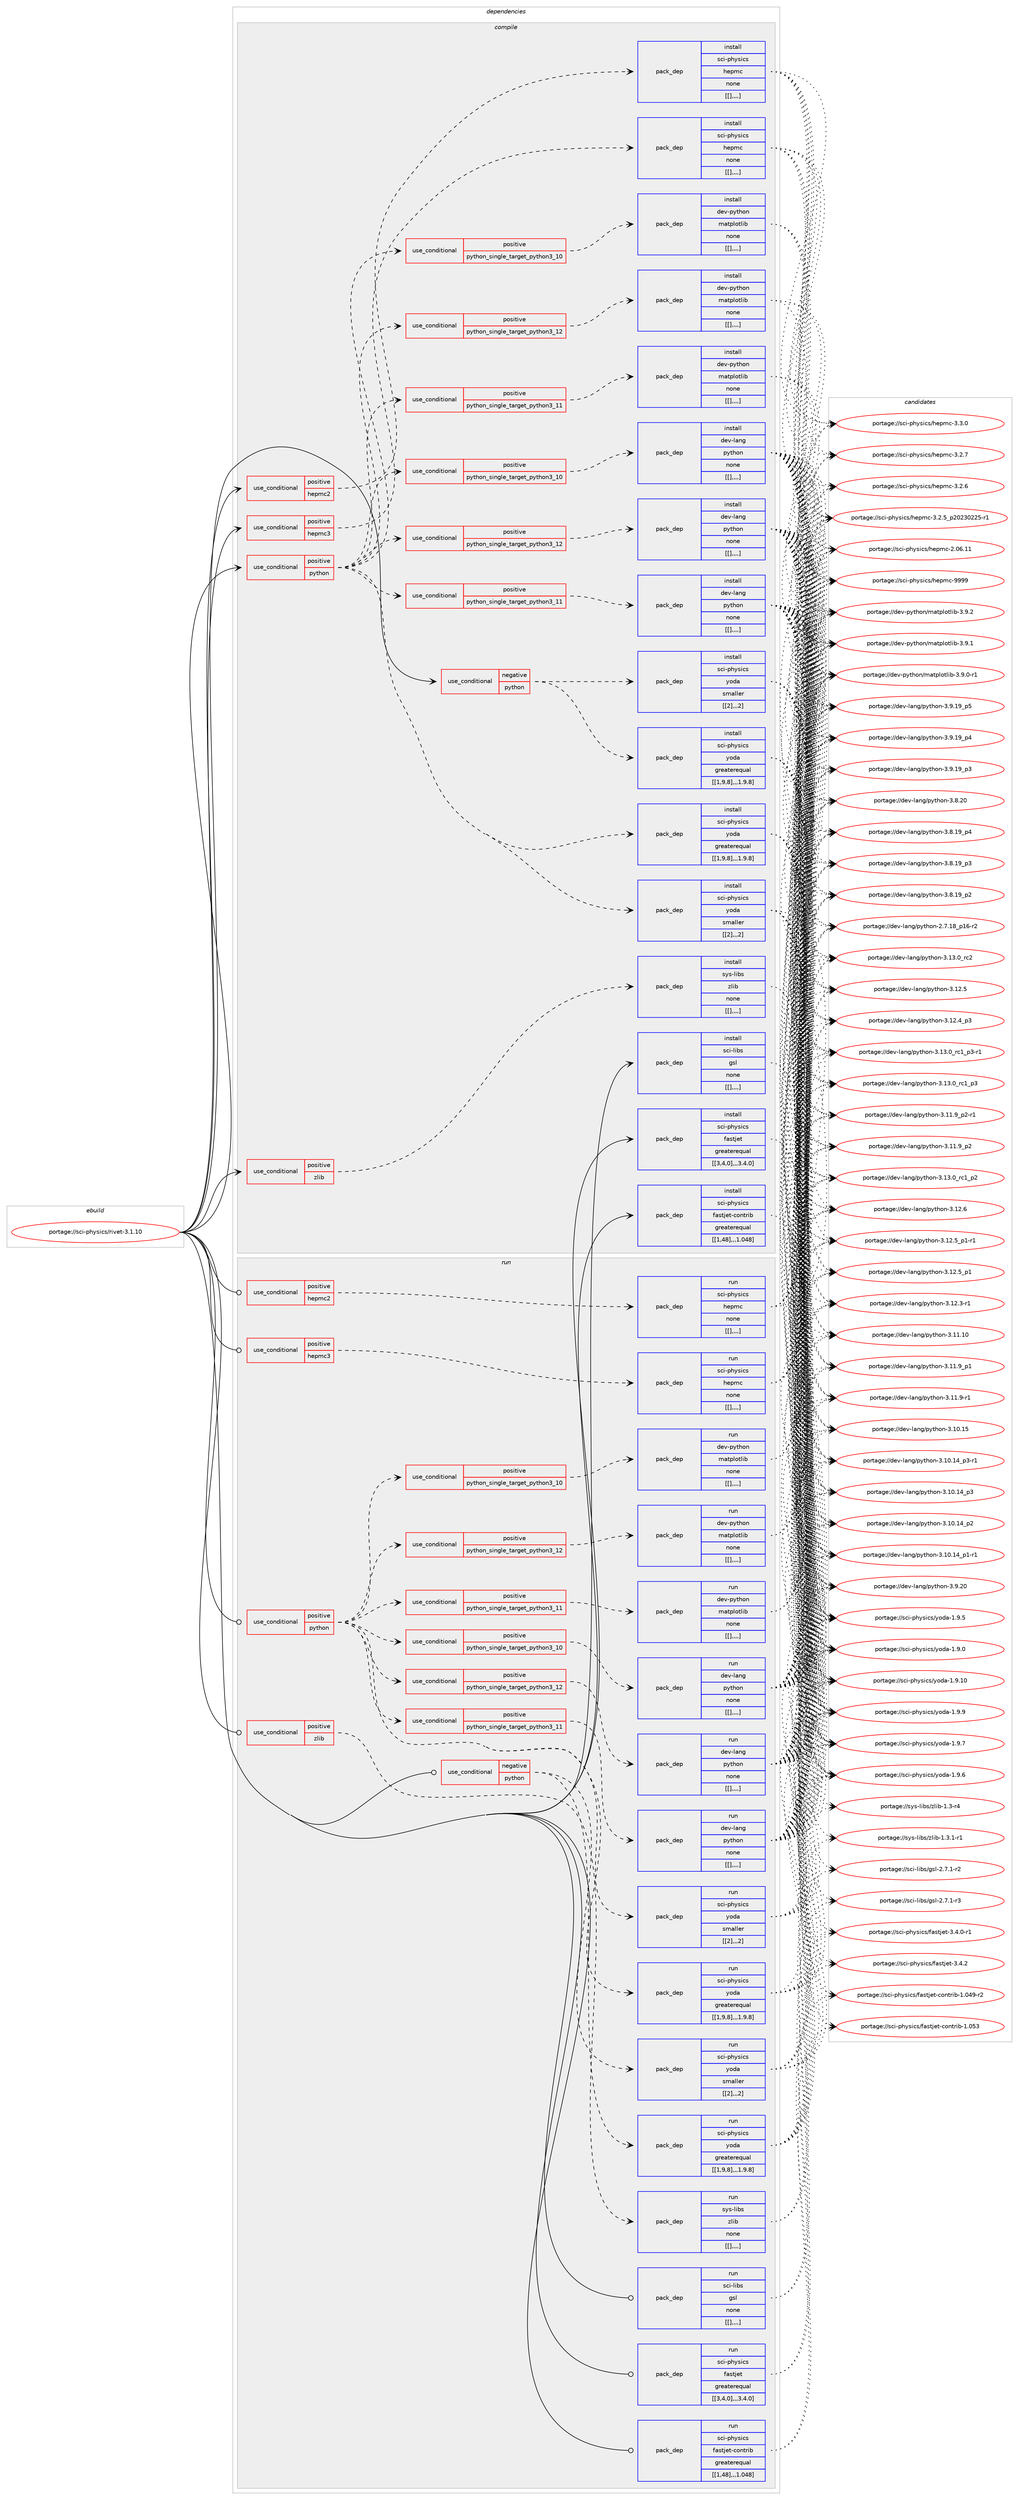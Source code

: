 digraph prolog {

# *************
# Graph options
# *************

newrank=true;
concentrate=true;
compound=true;
graph [rankdir=LR,fontname=Helvetica,fontsize=10,ranksep=1.5];#, ranksep=2.5, nodesep=0.2];
edge  [arrowhead=vee];
node  [fontname=Helvetica,fontsize=10];

# **********
# The ebuild
# **********

subgraph cluster_leftcol {
color=gray;
label=<<i>ebuild</i>>;
id [label="portage://sci-physics/rivet-3.1.10", color=red, width=4, href="../sci-physics/rivet-3.1.10.svg"];
}

# ****************
# The dependencies
# ****************

subgraph cluster_midcol {
color=gray;
label=<<i>dependencies</i>>;
subgraph cluster_compile {
fillcolor="#eeeeee";
style=filled;
label=<<i>compile</i>>;
subgraph cond113254 {
dependency427701 [label=<<TABLE BORDER="0" CELLBORDER="1" CELLSPACING="0" CELLPADDING="4"><TR><TD ROWSPAN="3" CELLPADDING="10">use_conditional</TD></TR><TR><TD>negative</TD></TR><TR><TD>python</TD></TR></TABLE>>, shape=none, color=red];
subgraph pack311410 {
dependency427702 [label=<<TABLE BORDER="0" CELLBORDER="1" CELLSPACING="0" CELLPADDING="4" WIDTH="220"><TR><TD ROWSPAN="6" CELLPADDING="30">pack_dep</TD></TR><TR><TD WIDTH="110">install</TD></TR><TR><TD>sci-physics</TD></TR><TR><TD>yoda</TD></TR><TR><TD>greaterequal</TD></TR><TR><TD>[[1,9,8],,,1.9.8]</TD></TR></TABLE>>, shape=none, color=blue];
}
dependency427701:e -> dependency427702:w [weight=20,style="dashed",arrowhead="vee"];
subgraph pack311411 {
dependency427703 [label=<<TABLE BORDER="0" CELLBORDER="1" CELLSPACING="0" CELLPADDING="4" WIDTH="220"><TR><TD ROWSPAN="6" CELLPADDING="30">pack_dep</TD></TR><TR><TD WIDTH="110">install</TD></TR><TR><TD>sci-physics</TD></TR><TR><TD>yoda</TD></TR><TR><TD>smaller</TD></TR><TR><TD>[[2],,,2]</TD></TR></TABLE>>, shape=none, color=blue];
}
dependency427701:e -> dependency427703:w [weight=20,style="dashed",arrowhead="vee"];
}
id:e -> dependency427701:w [weight=20,style="solid",arrowhead="vee"];
subgraph cond113255 {
dependency427704 [label=<<TABLE BORDER="0" CELLBORDER="1" CELLSPACING="0" CELLPADDING="4"><TR><TD ROWSPAN="3" CELLPADDING="10">use_conditional</TD></TR><TR><TD>positive</TD></TR><TR><TD>hepmc2</TD></TR></TABLE>>, shape=none, color=red];
subgraph pack311412 {
dependency427705 [label=<<TABLE BORDER="0" CELLBORDER="1" CELLSPACING="0" CELLPADDING="4" WIDTH="220"><TR><TD ROWSPAN="6" CELLPADDING="30">pack_dep</TD></TR><TR><TD WIDTH="110">install</TD></TR><TR><TD>sci-physics</TD></TR><TR><TD>hepmc</TD></TR><TR><TD>none</TD></TR><TR><TD>[[],,,,]</TD></TR></TABLE>>, shape=none, color=blue];
}
dependency427704:e -> dependency427705:w [weight=20,style="dashed",arrowhead="vee"];
}
id:e -> dependency427704:w [weight=20,style="solid",arrowhead="vee"];
subgraph cond113256 {
dependency427706 [label=<<TABLE BORDER="0" CELLBORDER="1" CELLSPACING="0" CELLPADDING="4"><TR><TD ROWSPAN="3" CELLPADDING="10">use_conditional</TD></TR><TR><TD>positive</TD></TR><TR><TD>hepmc3</TD></TR></TABLE>>, shape=none, color=red];
subgraph pack311413 {
dependency427707 [label=<<TABLE BORDER="0" CELLBORDER="1" CELLSPACING="0" CELLPADDING="4" WIDTH="220"><TR><TD ROWSPAN="6" CELLPADDING="30">pack_dep</TD></TR><TR><TD WIDTH="110">install</TD></TR><TR><TD>sci-physics</TD></TR><TR><TD>hepmc</TD></TR><TR><TD>none</TD></TR><TR><TD>[[],,,,]</TD></TR></TABLE>>, shape=none, color=blue];
}
dependency427706:e -> dependency427707:w [weight=20,style="dashed",arrowhead="vee"];
}
id:e -> dependency427706:w [weight=20,style="solid",arrowhead="vee"];
subgraph cond113257 {
dependency427708 [label=<<TABLE BORDER="0" CELLBORDER="1" CELLSPACING="0" CELLPADDING="4"><TR><TD ROWSPAN="3" CELLPADDING="10">use_conditional</TD></TR><TR><TD>positive</TD></TR><TR><TD>python</TD></TR></TABLE>>, shape=none, color=red];
subgraph cond113258 {
dependency427709 [label=<<TABLE BORDER="0" CELLBORDER="1" CELLSPACING="0" CELLPADDING="4"><TR><TD ROWSPAN="3" CELLPADDING="10">use_conditional</TD></TR><TR><TD>positive</TD></TR><TR><TD>python_single_target_python3_10</TD></TR></TABLE>>, shape=none, color=red];
subgraph pack311414 {
dependency427710 [label=<<TABLE BORDER="0" CELLBORDER="1" CELLSPACING="0" CELLPADDING="4" WIDTH="220"><TR><TD ROWSPAN="6" CELLPADDING="30">pack_dep</TD></TR><TR><TD WIDTH="110">install</TD></TR><TR><TD>dev-lang</TD></TR><TR><TD>python</TD></TR><TR><TD>none</TD></TR><TR><TD>[[],,,,]</TD></TR></TABLE>>, shape=none, color=blue];
}
dependency427709:e -> dependency427710:w [weight=20,style="dashed",arrowhead="vee"];
}
dependency427708:e -> dependency427709:w [weight=20,style="dashed",arrowhead="vee"];
subgraph cond113259 {
dependency427711 [label=<<TABLE BORDER="0" CELLBORDER="1" CELLSPACING="0" CELLPADDING="4"><TR><TD ROWSPAN="3" CELLPADDING="10">use_conditional</TD></TR><TR><TD>positive</TD></TR><TR><TD>python_single_target_python3_11</TD></TR></TABLE>>, shape=none, color=red];
subgraph pack311415 {
dependency427712 [label=<<TABLE BORDER="0" CELLBORDER="1" CELLSPACING="0" CELLPADDING="4" WIDTH="220"><TR><TD ROWSPAN="6" CELLPADDING="30">pack_dep</TD></TR><TR><TD WIDTH="110">install</TD></TR><TR><TD>dev-lang</TD></TR><TR><TD>python</TD></TR><TR><TD>none</TD></TR><TR><TD>[[],,,,]</TD></TR></TABLE>>, shape=none, color=blue];
}
dependency427711:e -> dependency427712:w [weight=20,style="dashed",arrowhead="vee"];
}
dependency427708:e -> dependency427711:w [weight=20,style="dashed",arrowhead="vee"];
subgraph cond113260 {
dependency427713 [label=<<TABLE BORDER="0" CELLBORDER="1" CELLSPACING="0" CELLPADDING="4"><TR><TD ROWSPAN="3" CELLPADDING="10">use_conditional</TD></TR><TR><TD>positive</TD></TR><TR><TD>python_single_target_python3_12</TD></TR></TABLE>>, shape=none, color=red];
subgraph pack311416 {
dependency427714 [label=<<TABLE BORDER="0" CELLBORDER="1" CELLSPACING="0" CELLPADDING="4" WIDTH="220"><TR><TD ROWSPAN="6" CELLPADDING="30">pack_dep</TD></TR><TR><TD WIDTH="110">install</TD></TR><TR><TD>dev-lang</TD></TR><TR><TD>python</TD></TR><TR><TD>none</TD></TR><TR><TD>[[],,,,]</TD></TR></TABLE>>, shape=none, color=blue];
}
dependency427713:e -> dependency427714:w [weight=20,style="dashed",arrowhead="vee"];
}
dependency427708:e -> dependency427713:w [weight=20,style="dashed",arrowhead="vee"];
subgraph cond113261 {
dependency427715 [label=<<TABLE BORDER="0" CELLBORDER="1" CELLSPACING="0" CELLPADDING="4"><TR><TD ROWSPAN="3" CELLPADDING="10">use_conditional</TD></TR><TR><TD>positive</TD></TR><TR><TD>python_single_target_python3_10</TD></TR></TABLE>>, shape=none, color=red];
subgraph pack311417 {
dependency427716 [label=<<TABLE BORDER="0" CELLBORDER="1" CELLSPACING="0" CELLPADDING="4" WIDTH="220"><TR><TD ROWSPAN="6" CELLPADDING="30">pack_dep</TD></TR><TR><TD WIDTH="110">install</TD></TR><TR><TD>dev-python</TD></TR><TR><TD>matplotlib</TD></TR><TR><TD>none</TD></TR><TR><TD>[[],,,,]</TD></TR></TABLE>>, shape=none, color=blue];
}
dependency427715:e -> dependency427716:w [weight=20,style="dashed",arrowhead="vee"];
}
dependency427708:e -> dependency427715:w [weight=20,style="dashed",arrowhead="vee"];
subgraph cond113262 {
dependency427717 [label=<<TABLE BORDER="0" CELLBORDER="1" CELLSPACING="0" CELLPADDING="4"><TR><TD ROWSPAN="3" CELLPADDING="10">use_conditional</TD></TR><TR><TD>positive</TD></TR><TR><TD>python_single_target_python3_11</TD></TR></TABLE>>, shape=none, color=red];
subgraph pack311418 {
dependency427718 [label=<<TABLE BORDER="0" CELLBORDER="1" CELLSPACING="0" CELLPADDING="4" WIDTH="220"><TR><TD ROWSPAN="6" CELLPADDING="30">pack_dep</TD></TR><TR><TD WIDTH="110">install</TD></TR><TR><TD>dev-python</TD></TR><TR><TD>matplotlib</TD></TR><TR><TD>none</TD></TR><TR><TD>[[],,,,]</TD></TR></TABLE>>, shape=none, color=blue];
}
dependency427717:e -> dependency427718:w [weight=20,style="dashed",arrowhead="vee"];
}
dependency427708:e -> dependency427717:w [weight=20,style="dashed",arrowhead="vee"];
subgraph cond113263 {
dependency427719 [label=<<TABLE BORDER="0" CELLBORDER="1" CELLSPACING="0" CELLPADDING="4"><TR><TD ROWSPAN="3" CELLPADDING="10">use_conditional</TD></TR><TR><TD>positive</TD></TR><TR><TD>python_single_target_python3_12</TD></TR></TABLE>>, shape=none, color=red];
subgraph pack311419 {
dependency427720 [label=<<TABLE BORDER="0" CELLBORDER="1" CELLSPACING="0" CELLPADDING="4" WIDTH="220"><TR><TD ROWSPAN="6" CELLPADDING="30">pack_dep</TD></TR><TR><TD WIDTH="110">install</TD></TR><TR><TD>dev-python</TD></TR><TR><TD>matplotlib</TD></TR><TR><TD>none</TD></TR><TR><TD>[[],,,,]</TD></TR></TABLE>>, shape=none, color=blue];
}
dependency427719:e -> dependency427720:w [weight=20,style="dashed",arrowhead="vee"];
}
dependency427708:e -> dependency427719:w [weight=20,style="dashed",arrowhead="vee"];
subgraph pack311420 {
dependency427721 [label=<<TABLE BORDER="0" CELLBORDER="1" CELLSPACING="0" CELLPADDING="4" WIDTH="220"><TR><TD ROWSPAN="6" CELLPADDING="30">pack_dep</TD></TR><TR><TD WIDTH="110">install</TD></TR><TR><TD>sci-physics</TD></TR><TR><TD>yoda</TD></TR><TR><TD>greaterequal</TD></TR><TR><TD>[[1,9,8],,,1.9.8]</TD></TR></TABLE>>, shape=none, color=blue];
}
dependency427708:e -> dependency427721:w [weight=20,style="dashed",arrowhead="vee"];
subgraph pack311421 {
dependency427722 [label=<<TABLE BORDER="0" CELLBORDER="1" CELLSPACING="0" CELLPADDING="4" WIDTH="220"><TR><TD ROWSPAN="6" CELLPADDING="30">pack_dep</TD></TR><TR><TD WIDTH="110">install</TD></TR><TR><TD>sci-physics</TD></TR><TR><TD>yoda</TD></TR><TR><TD>smaller</TD></TR><TR><TD>[[2],,,2]</TD></TR></TABLE>>, shape=none, color=blue];
}
dependency427708:e -> dependency427722:w [weight=20,style="dashed",arrowhead="vee"];
}
id:e -> dependency427708:w [weight=20,style="solid",arrowhead="vee"];
subgraph cond113264 {
dependency427723 [label=<<TABLE BORDER="0" CELLBORDER="1" CELLSPACING="0" CELLPADDING="4"><TR><TD ROWSPAN="3" CELLPADDING="10">use_conditional</TD></TR><TR><TD>positive</TD></TR><TR><TD>zlib</TD></TR></TABLE>>, shape=none, color=red];
subgraph pack311422 {
dependency427724 [label=<<TABLE BORDER="0" CELLBORDER="1" CELLSPACING="0" CELLPADDING="4" WIDTH="220"><TR><TD ROWSPAN="6" CELLPADDING="30">pack_dep</TD></TR><TR><TD WIDTH="110">install</TD></TR><TR><TD>sys-libs</TD></TR><TR><TD>zlib</TD></TR><TR><TD>none</TD></TR><TR><TD>[[],,,,]</TD></TR></TABLE>>, shape=none, color=blue];
}
dependency427723:e -> dependency427724:w [weight=20,style="dashed",arrowhead="vee"];
}
id:e -> dependency427723:w [weight=20,style="solid",arrowhead="vee"];
subgraph pack311423 {
dependency427725 [label=<<TABLE BORDER="0" CELLBORDER="1" CELLSPACING="0" CELLPADDING="4" WIDTH="220"><TR><TD ROWSPAN="6" CELLPADDING="30">pack_dep</TD></TR><TR><TD WIDTH="110">install</TD></TR><TR><TD>sci-libs</TD></TR><TR><TD>gsl</TD></TR><TR><TD>none</TD></TR><TR><TD>[[],,,,]</TD></TR></TABLE>>, shape=none, color=blue];
}
id:e -> dependency427725:w [weight=20,style="solid",arrowhead="vee"];
subgraph pack311424 {
dependency427726 [label=<<TABLE BORDER="0" CELLBORDER="1" CELLSPACING="0" CELLPADDING="4" WIDTH="220"><TR><TD ROWSPAN="6" CELLPADDING="30">pack_dep</TD></TR><TR><TD WIDTH="110">install</TD></TR><TR><TD>sci-physics</TD></TR><TR><TD>fastjet</TD></TR><TR><TD>greaterequal</TD></TR><TR><TD>[[3,4,0],,,3.4.0]</TD></TR></TABLE>>, shape=none, color=blue];
}
id:e -> dependency427726:w [weight=20,style="solid",arrowhead="vee"];
subgraph pack311425 {
dependency427727 [label=<<TABLE BORDER="0" CELLBORDER="1" CELLSPACING="0" CELLPADDING="4" WIDTH="220"><TR><TD ROWSPAN="6" CELLPADDING="30">pack_dep</TD></TR><TR><TD WIDTH="110">install</TD></TR><TR><TD>sci-physics</TD></TR><TR><TD>fastjet-contrib</TD></TR><TR><TD>greaterequal</TD></TR><TR><TD>[[1,48],,,1.048]</TD></TR></TABLE>>, shape=none, color=blue];
}
id:e -> dependency427727:w [weight=20,style="solid",arrowhead="vee"];
}
subgraph cluster_compileandrun {
fillcolor="#eeeeee";
style=filled;
label=<<i>compile and run</i>>;
}
subgraph cluster_run {
fillcolor="#eeeeee";
style=filled;
label=<<i>run</i>>;
subgraph cond113265 {
dependency427728 [label=<<TABLE BORDER="0" CELLBORDER="1" CELLSPACING="0" CELLPADDING="4"><TR><TD ROWSPAN="3" CELLPADDING="10">use_conditional</TD></TR><TR><TD>negative</TD></TR><TR><TD>python</TD></TR></TABLE>>, shape=none, color=red];
subgraph pack311426 {
dependency427729 [label=<<TABLE BORDER="0" CELLBORDER="1" CELLSPACING="0" CELLPADDING="4" WIDTH="220"><TR><TD ROWSPAN="6" CELLPADDING="30">pack_dep</TD></TR><TR><TD WIDTH="110">run</TD></TR><TR><TD>sci-physics</TD></TR><TR><TD>yoda</TD></TR><TR><TD>greaterequal</TD></TR><TR><TD>[[1,9,8],,,1.9.8]</TD></TR></TABLE>>, shape=none, color=blue];
}
dependency427728:e -> dependency427729:w [weight=20,style="dashed",arrowhead="vee"];
subgraph pack311427 {
dependency427730 [label=<<TABLE BORDER="0" CELLBORDER="1" CELLSPACING="0" CELLPADDING="4" WIDTH="220"><TR><TD ROWSPAN="6" CELLPADDING="30">pack_dep</TD></TR><TR><TD WIDTH="110">run</TD></TR><TR><TD>sci-physics</TD></TR><TR><TD>yoda</TD></TR><TR><TD>smaller</TD></TR><TR><TD>[[2],,,2]</TD></TR></TABLE>>, shape=none, color=blue];
}
dependency427728:e -> dependency427730:w [weight=20,style="dashed",arrowhead="vee"];
}
id:e -> dependency427728:w [weight=20,style="solid",arrowhead="odot"];
subgraph cond113266 {
dependency427731 [label=<<TABLE BORDER="0" CELLBORDER="1" CELLSPACING="0" CELLPADDING="4"><TR><TD ROWSPAN="3" CELLPADDING="10">use_conditional</TD></TR><TR><TD>positive</TD></TR><TR><TD>hepmc2</TD></TR></TABLE>>, shape=none, color=red];
subgraph pack311428 {
dependency427732 [label=<<TABLE BORDER="0" CELLBORDER="1" CELLSPACING="0" CELLPADDING="4" WIDTH="220"><TR><TD ROWSPAN="6" CELLPADDING="30">pack_dep</TD></TR><TR><TD WIDTH="110">run</TD></TR><TR><TD>sci-physics</TD></TR><TR><TD>hepmc</TD></TR><TR><TD>none</TD></TR><TR><TD>[[],,,,]</TD></TR></TABLE>>, shape=none, color=blue];
}
dependency427731:e -> dependency427732:w [weight=20,style="dashed",arrowhead="vee"];
}
id:e -> dependency427731:w [weight=20,style="solid",arrowhead="odot"];
subgraph cond113267 {
dependency427733 [label=<<TABLE BORDER="0" CELLBORDER="1" CELLSPACING="0" CELLPADDING="4"><TR><TD ROWSPAN="3" CELLPADDING="10">use_conditional</TD></TR><TR><TD>positive</TD></TR><TR><TD>hepmc3</TD></TR></TABLE>>, shape=none, color=red];
subgraph pack311429 {
dependency427734 [label=<<TABLE BORDER="0" CELLBORDER="1" CELLSPACING="0" CELLPADDING="4" WIDTH="220"><TR><TD ROWSPAN="6" CELLPADDING="30">pack_dep</TD></TR><TR><TD WIDTH="110">run</TD></TR><TR><TD>sci-physics</TD></TR><TR><TD>hepmc</TD></TR><TR><TD>none</TD></TR><TR><TD>[[],,,,]</TD></TR></TABLE>>, shape=none, color=blue];
}
dependency427733:e -> dependency427734:w [weight=20,style="dashed",arrowhead="vee"];
}
id:e -> dependency427733:w [weight=20,style="solid",arrowhead="odot"];
subgraph cond113268 {
dependency427735 [label=<<TABLE BORDER="0" CELLBORDER="1" CELLSPACING="0" CELLPADDING="4"><TR><TD ROWSPAN="3" CELLPADDING="10">use_conditional</TD></TR><TR><TD>positive</TD></TR><TR><TD>python</TD></TR></TABLE>>, shape=none, color=red];
subgraph cond113269 {
dependency427736 [label=<<TABLE BORDER="0" CELLBORDER="1" CELLSPACING="0" CELLPADDING="4"><TR><TD ROWSPAN="3" CELLPADDING="10">use_conditional</TD></TR><TR><TD>positive</TD></TR><TR><TD>python_single_target_python3_10</TD></TR></TABLE>>, shape=none, color=red];
subgraph pack311430 {
dependency427737 [label=<<TABLE BORDER="0" CELLBORDER="1" CELLSPACING="0" CELLPADDING="4" WIDTH="220"><TR><TD ROWSPAN="6" CELLPADDING="30">pack_dep</TD></TR><TR><TD WIDTH="110">run</TD></TR><TR><TD>dev-lang</TD></TR><TR><TD>python</TD></TR><TR><TD>none</TD></TR><TR><TD>[[],,,,]</TD></TR></TABLE>>, shape=none, color=blue];
}
dependency427736:e -> dependency427737:w [weight=20,style="dashed",arrowhead="vee"];
}
dependency427735:e -> dependency427736:w [weight=20,style="dashed",arrowhead="vee"];
subgraph cond113270 {
dependency427738 [label=<<TABLE BORDER="0" CELLBORDER="1" CELLSPACING="0" CELLPADDING="4"><TR><TD ROWSPAN="3" CELLPADDING="10">use_conditional</TD></TR><TR><TD>positive</TD></TR><TR><TD>python_single_target_python3_11</TD></TR></TABLE>>, shape=none, color=red];
subgraph pack311431 {
dependency427739 [label=<<TABLE BORDER="0" CELLBORDER="1" CELLSPACING="0" CELLPADDING="4" WIDTH="220"><TR><TD ROWSPAN="6" CELLPADDING="30">pack_dep</TD></TR><TR><TD WIDTH="110">run</TD></TR><TR><TD>dev-lang</TD></TR><TR><TD>python</TD></TR><TR><TD>none</TD></TR><TR><TD>[[],,,,]</TD></TR></TABLE>>, shape=none, color=blue];
}
dependency427738:e -> dependency427739:w [weight=20,style="dashed",arrowhead="vee"];
}
dependency427735:e -> dependency427738:w [weight=20,style="dashed",arrowhead="vee"];
subgraph cond113271 {
dependency427740 [label=<<TABLE BORDER="0" CELLBORDER="1" CELLSPACING="0" CELLPADDING="4"><TR><TD ROWSPAN="3" CELLPADDING="10">use_conditional</TD></TR><TR><TD>positive</TD></TR><TR><TD>python_single_target_python3_12</TD></TR></TABLE>>, shape=none, color=red];
subgraph pack311432 {
dependency427741 [label=<<TABLE BORDER="0" CELLBORDER="1" CELLSPACING="0" CELLPADDING="4" WIDTH="220"><TR><TD ROWSPAN="6" CELLPADDING="30">pack_dep</TD></TR><TR><TD WIDTH="110">run</TD></TR><TR><TD>dev-lang</TD></TR><TR><TD>python</TD></TR><TR><TD>none</TD></TR><TR><TD>[[],,,,]</TD></TR></TABLE>>, shape=none, color=blue];
}
dependency427740:e -> dependency427741:w [weight=20,style="dashed",arrowhead="vee"];
}
dependency427735:e -> dependency427740:w [weight=20,style="dashed",arrowhead="vee"];
subgraph cond113272 {
dependency427742 [label=<<TABLE BORDER="0" CELLBORDER="1" CELLSPACING="0" CELLPADDING="4"><TR><TD ROWSPAN="3" CELLPADDING="10">use_conditional</TD></TR><TR><TD>positive</TD></TR><TR><TD>python_single_target_python3_10</TD></TR></TABLE>>, shape=none, color=red];
subgraph pack311433 {
dependency427743 [label=<<TABLE BORDER="0" CELLBORDER="1" CELLSPACING="0" CELLPADDING="4" WIDTH="220"><TR><TD ROWSPAN="6" CELLPADDING="30">pack_dep</TD></TR><TR><TD WIDTH="110">run</TD></TR><TR><TD>dev-python</TD></TR><TR><TD>matplotlib</TD></TR><TR><TD>none</TD></TR><TR><TD>[[],,,,]</TD></TR></TABLE>>, shape=none, color=blue];
}
dependency427742:e -> dependency427743:w [weight=20,style="dashed",arrowhead="vee"];
}
dependency427735:e -> dependency427742:w [weight=20,style="dashed",arrowhead="vee"];
subgraph cond113273 {
dependency427744 [label=<<TABLE BORDER="0" CELLBORDER="1" CELLSPACING="0" CELLPADDING="4"><TR><TD ROWSPAN="3" CELLPADDING="10">use_conditional</TD></TR><TR><TD>positive</TD></TR><TR><TD>python_single_target_python3_11</TD></TR></TABLE>>, shape=none, color=red];
subgraph pack311434 {
dependency427745 [label=<<TABLE BORDER="0" CELLBORDER="1" CELLSPACING="0" CELLPADDING="4" WIDTH="220"><TR><TD ROWSPAN="6" CELLPADDING="30">pack_dep</TD></TR><TR><TD WIDTH="110">run</TD></TR><TR><TD>dev-python</TD></TR><TR><TD>matplotlib</TD></TR><TR><TD>none</TD></TR><TR><TD>[[],,,,]</TD></TR></TABLE>>, shape=none, color=blue];
}
dependency427744:e -> dependency427745:w [weight=20,style="dashed",arrowhead="vee"];
}
dependency427735:e -> dependency427744:w [weight=20,style="dashed",arrowhead="vee"];
subgraph cond113274 {
dependency427746 [label=<<TABLE BORDER="0" CELLBORDER="1" CELLSPACING="0" CELLPADDING="4"><TR><TD ROWSPAN="3" CELLPADDING="10">use_conditional</TD></TR><TR><TD>positive</TD></TR><TR><TD>python_single_target_python3_12</TD></TR></TABLE>>, shape=none, color=red];
subgraph pack311435 {
dependency427747 [label=<<TABLE BORDER="0" CELLBORDER="1" CELLSPACING="0" CELLPADDING="4" WIDTH="220"><TR><TD ROWSPAN="6" CELLPADDING="30">pack_dep</TD></TR><TR><TD WIDTH="110">run</TD></TR><TR><TD>dev-python</TD></TR><TR><TD>matplotlib</TD></TR><TR><TD>none</TD></TR><TR><TD>[[],,,,]</TD></TR></TABLE>>, shape=none, color=blue];
}
dependency427746:e -> dependency427747:w [weight=20,style="dashed",arrowhead="vee"];
}
dependency427735:e -> dependency427746:w [weight=20,style="dashed",arrowhead="vee"];
subgraph pack311436 {
dependency427748 [label=<<TABLE BORDER="0" CELLBORDER="1" CELLSPACING="0" CELLPADDING="4" WIDTH="220"><TR><TD ROWSPAN="6" CELLPADDING="30">pack_dep</TD></TR><TR><TD WIDTH="110">run</TD></TR><TR><TD>sci-physics</TD></TR><TR><TD>yoda</TD></TR><TR><TD>greaterequal</TD></TR><TR><TD>[[1,9,8],,,1.9.8]</TD></TR></TABLE>>, shape=none, color=blue];
}
dependency427735:e -> dependency427748:w [weight=20,style="dashed",arrowhead="vee"];
subgraph pack311437 {
dependency427749 [label=<<TABLE BORDER="0" CELLBORDER="1" CELLSPACING="0" CELLPADDING="4" WIDTH="220"><TR><TD ROWSPAN="6" CELLPADDING="30">pack_dep</TD></TR><TR><TD WIDTH="110">run</TD></TR><TR><TD>sci-physics</TD></TR><TR><TD>yoda</TD></TR><TR><TD>smaller</TD></TR><TR><TD>[[2],,,2]</TD></TR></TABLE>>, shape=none, color=blue];
}
dependency427735:e -> dependency427749:w [weight=20,style="dashed",arrowhead="vee"];
}
id:e -> dependency427735:w [weight=20,style="solid",arrowhead="odot"];
subgraph cond113275 {
dependency427750 [label=<<TABLE BORDER="0" CELLBORDER="1" CELLSPACING="0" CELLPADDING="4"><TR><TD ROWSPAN="3" CELLPADDING="10">use_conditional</TD></TR><TR><TD>positive</TD></TR><TR><TD>zlib</TD></TR></TABLE>>, shape=none, color=red];
subgraph pack311438 {
dependency427751 [label=<<TABLE BORDER="0" CELLBORDER="1" CELLSPACING="0" CELLPADDING="4" WIDTH="220"><TR><TD ROWSPAN="6" CELLPADDING="30">pack_dep</TD></TR><TR><TD WIDTH="110">run</TD></TR><TR><TD>sys-libs</TD></TR><TR><TD>zlib</TD></TR><TR><TD>none</TD></TR><TR><TD>[[],,,,]</TD></TR></TABLE>>, shape=none, color=blue];
}
dependency427750:e -> dependency427751:w [weight=20,style="dashed",arrowhead="vee"];
}
id:e -> dependency427750:w [weight=20,style="solid",arrowhead="odot"];
subgraph pack311439 {
dependency427752 [label=<<TABLE BORDER="0" CELLBORDER="1" CELLSPACING="0" CELLPADDING="4" WIDTH="220"><TR><TD ROWSPAN="6" CELLPADDING="30">pack_dep</TD></TR><TR><TD WIDTH="110">run</TD></TR><TR><TD>sci-libs</TD></TR><TR><TD>gsl</TD></TR><TR><TD>none</TD></TR><TR><TD>[[],,,,]</TD></TR></TABLE>>, shape=none, color=blue];
}
id:e -> dependency427752:w [weight=20,style="solid",arrowhead="odot"];
subgraph pack311440 {
dependency427753 [label=<<TABLE BORDER="0" CELLBORDER="1" CELLSPACING="0" CELLPADDING="4" WIDTH="220"><TR><TD ROWSPAN="6" CELLPADDING="30">pack_dep</TD></TR><TR><TD WIDTH="110">run</TD></TR><TR><TD>sci-physics</TD></TR><TR><TD>fastjet</TD></TR><TR><TD>greaterequal</TD></TR><TR><TD>[[3,4,0],,,3.4.0]</TD></TR></TABLE>>, shape=none, color=blue];
}
id:e -> dependency427753:w [weight=20,style="solid",arrowhead="odot"];
subgraph pack311441 {
dependency427754 [label=<<TABLE BORDER="0" CELLBORDER="1" CELLSPACING="0" CELLPADDING="4" WIDTH="220"><TR><TD ROWSPAN="6" CELLPADDING="30">pack_dep</TD></TR><TR><TD WIDTH="110">run</TD></TR><TR><TD>sci-physics</TD></TR><TR><TD>fastjet-contrib</TD></TR><TR><TD>greaterequal</TD></TR><TR><TD>[[1,48],,,1.048]</TD></TR></TABLE>>, shape=none, color=blue];
}
id:e -> dependency427754:w [weight=20,style="solid",arrowhead="odot"];
}
}

# **************
# The candidates
# **************

subgraph cluster_choices {
rank=same;
color=gray;
label=<<i>candidates</i>>;

subgraph choice311410 {
color=black;
nodesep=1;
choice115991054511210412111510599115471211111009745494657464948 [label="portage://sci-physics/yoda-1.9.10", color=red, width=4,href="../sci-physics/yoda-1.9.10.svg"];
choice1159910545112104121115105991154712111110097454946574657 [label="portage://sci-physics/yoda-1.9.9", color=red, width=4,href="../sci-physics/yoda-1.9.9.svg"];
choice1159910545112104121115105991154712111110097454946574655 [label="portage://sci-physics/yoda-1.9.7", color=red, width=4,href="../sci-physics/yoda-1.9.7.svg"];
choice1159910545112104121115105991154712111110097454946574654 [label="portage://sci-physics/yoda-1.9.6", color=red, width=4,href="../sci-physics/yoda-1.9.6.svg"];
choice1159910545112104121115105991154712111110097454946574653 [label="portage://sci-physics/yoda-1.9.5", color=red, width=4,href="../sci-physics/yoda-1.9.5.svg"];
choice1159910545112104121115105991154712111110097454946574648 [label="portage://sci-physics/yoda-1.9.0", color=red, width=4,href="../sci-physics/yoda-1.9.0.svg"];
dependency427702:e -> choice115991054511210412111510599115471211111009745494657464948:w [style=dotted,weight="100"];
dependency427702:e -> choice1159910545112104121115105991154712111110097454946574657:w [style=dotted,weight="100"];
dependency427702:e -> choice1159910545112104121115105991154712111110097454946574655:w [style=dotted,weight="100"];
dependency427702:e -> choice1159910545112104121115105991154712111110097454946574654:w [style=dotted,weight="100"];
dependency427702:e -> choice1159910545112104121115105991154712111110097454946574653:w [style=dotted,weight="100"];
dependency427702:e -> choice1159910545112104121115105991154712111110097454946574648:w [style=dotted,weight="100"];
}
subgraph choice311411 {
color=black;
nodesep=1;
choice115991054511210412111510599115471211111009745494657464948 [label="portage://sci-physics/yoda-1.9.10", color=red, width=4,href="../sci-physics/yoda-1.9.10.svg"];
choice1159910545112104121115105991154712111110097454946574657 [label="portage://sci-physics/yoda-1.9.9", color=red, width=4,href="../sci-physics/yoda-1.9.9.svg"];
choice1159910545112104121115105991154712111110097454946574655 [label="portage://sci-physics/yoda-1.9.7", color=red, width=4,href="../sci-physics/yoda-1.9.7.svg"];
choice1159910545112104121115105991154712111110097454946574654 [label="portage://sci-physics/yoda-1.9.6", color=red, width=4,href="../sci-physics/yoda-1.9.6.svg"];
choice1159910545112104121115105991154712111110097454946574653 [label="portage://sci-physics/yoda-1.9.5", color=red, width=4,href="../sci-physics/yoda-1.9.5.svg"];
choice1159910545112104121115105991154712111110097454946574648 [label="portage://sci-physics/yoda-1.9.0", color=red, width=4,href="../sci-physics/yoda-1.9.0.svg"];
dependency427703:e -> choice115991054511210412111510599115471211111009745494657464948:w [style=dotted,weight="100"];
dependency427703:e -> choice1159910545112104121115105991154712111110097454946574657:w [style=dotted,weight="100"];
dependency427703:e -> choice1159910545112104121115105991154712111110097454946574655:w [style=dotted,weight="100"];
dependency427703:e -> choice1159910545112104121115105991154712111110097454946574654:w [style=dotted,weight="100"];
dependency427703:e -> choice1159910545112104121115105991154712111110097454946574653:w [style=dotted,weight="100"];
dependency427703:e -> choice1159910545112104121115105991154712111110097454946574648:w [style=dotted,weight="100"];
}
subgraph choice311412 {
color=black;
nodesep=1;
choice11599105451121041211151059911547104101112109994557575757 [label="portage://sci-physics/hepmc-9999", color=red, width=4,href="../sci-physics/hepmc-9999.svg"];
choice1159910545112104121115105991154710410111210999455146514648 [label="portage://sci-physics/hepmc-3.3.0", color=red, width=4,href="../sci-physics/hepmc-3.3.0.svg"];
choice1159910545112104121115105991154710410111210999455146504655 [label="portage://sci-physics/hepmc-3.2.7", color=red, width=4,href="../sci-physics/hepmc-3.2.7.svg"];
choice1159910545112104121115105991154710410111210999455146504654 [label="portage://sci-physics/hepmc-3.2.6", color=red, width=4,href="../sci-physics/hepmc-3.2.6.svg"];
choice11599105451121041211151059911547104101112109994551465046539511250485051485050534511449 [label="portage://sci-physics/hepmc-3.2.5_p20230225-r1", color=red, width=4,href="../sci-physics/hepmc-3.2.5_p20230225-r1.svg"];
choice11599105451121041211151059911547104101112109994550464854464949 [label="portage://sci-physics/hepmc-2.06.11", color=red, width=4,href="../sci-physics/hepmc-2.06.11.svg"];
dependency427705:e -> choice11599105451121041211151059911547104101112109994557575757:w [style=dotted,weight="100"];
dependency427705:e -> choice1159910545112104121115105991154710410111210999455146514648:w [style=dotted,weight="100"];
dependency427705:e -> choice1159910545112104121115105991154710410111210999455146504655:w [style=dotted,weight="100"];
dependency427705:e -> choice1159910545112104121115105991154710410111210999455146504654:w [style=dotted,weight="100"];
dependency427705:e -> choice11599105451121041211151059911547104101112109994551465046539511250485051485050534511449:w [style=dotted,weight="100"];
dependency427705:e -> choice11599105451121041211151059911547104101112109994550464854464949:w [style=dotted,weight="100"];
}
subgraph choice311413 {
color=black;
nodesep=1;
choice11599105451121041211151059911547104101112109994557575757 [label="portage://sci-physics/hepmc-9999", color=red, width=4,href="../sci-physics/hepmc-9999.svg"];
choice1159910545112104121115105991154710410111210999455146514648 [label="portage://sci-physics/hepmc-3.3.0", color=red, width=4,href="../sci-physics/hepmc-3.3.0.svg"];
choice1159910545112104121115105991154710410111210999455146504655 [label="portage://sci-physics/hepmc-3.2.7", color=red, width=4,href="../sci-physics/hepmc-3.2.7.svg"];
choice1159910545112104121115105991154710410111210999455146504654 [label="portage://sci-physics/hepmc-3.2.6", color=red, width=4,href="../sci-physics/hepmc-3.2.6.svg"];
choice11599105451121041211151059911547104101112109994551465046539511250485051485050534511449 [label="portage://sci-physics/hepmc-3.2.5_p20230225-r1", color=red, width=4,href="../sci-physics/hepmc-3.2.5_p20230225-r1.svg"];
choice11599105451121041211151059911547104101112109994550464854464949 [label="portage://sci-physics/hepmc-2.06.11", color=red, width=4,href="../sci-physics/hepmc-2.06.11.svg"];
dependency427707:e -> choice11599105451121041211151059911547104101112109994557575757:w [style=dotted,weight="100"];
dependency427707:e -> choice1159910545112104121115105991154710410111210999455146514648:w [style=dotted,weight="100"];
dependency427707:e -> choice1159910545112104121115105991154710410111210999455146504655:w [style=dotted,weight="100"];
dependency427707:e -> choice1159910545112104121115105991154710410111210999455146504654:w [style=dotted,weight="100"];
dependency427707:e -> choice11599105451121041211151059911547104101112109994551465046539511250485051485050534511449:w [style=dotted,weight="100"];
dependency427707:e -> choice11599105451121041211151059911547104101112109994550464854464949:w [style=dotted,weight="100"];
}
subgraph choice311414 {
color=black;
nodesep=1;
choice10010111845108971101034711212111610411111045514649514648951149950 [label="portage://dev-lang/python-3.13.0_rc2", color=red, width=4,href="../dev-lang/python-3.13.0_rc2.svg"];
choice1001011184510897110103471121211161041111104551464951464895114994995112514511449 [label="portage://dev-lang/python-3.13.0_rc1_p3-r1", color=red, width=4,href="../dev-lang/python-3.13.0_rc1_p3-r1.svg"];
choice100101118451089711010347112121116104111110455146495146489511499499511251 [label="portage://dev-lang/python-3.13.0_rc1_p3", color=red, width=4,href="../dev-lang/python-3.13.0_rc1_p3.svg"];
choice100101118451089711010347112121116104111110455146495146489511499499511250 [label="portage://dev-lang/python-3.13.0_rc1_p2", color=red, width=4,href="../dev-lang/python-3.13.0_rc1_p2.svg"];
choice10010111845108971101034711212111610411111045514649504654 [label="portage://dev-lang/python-3.12.6", color=red, width=4,href="../dev-lang/python-3.12.6.svg"];
choice1001011184510897110103471121211161041111104551464950465395112494511449 [label="portage://dev-lang/python-3.12.5_p1-r1", color=red, width=4,href="../dev-lang/python-3.12.5_p1-r1.svg"];
choice100101118451089711010347112121116104111110455146495046539511249 [label="portage://dev-lang/python-3.12.5_p1", color=red, width=4,href="../dev-lang/python-3.12.5_p1.svg"];
choice10010111845108971101034711212111610411111045514649504653 [label="portage://dev-lang/python-3.12.5", color=red, width=4,href="../dev-lang/python-3.12.5.svg"];
choice100101118451089711010347112121116104111110455146495046529511251 [label="portage://dev-lang/python-3.12.4_p3", color=red, width=4,href="../dev-lang/python-3.12.4_p3.svg"];
choice100101118451089711010347112121116104111110455146495046514511449 [label="portage://dev-lang/python-3.12.3-r1", color=red, width=4,href="../dev-lang/python-3.12.3-r1.svg"];
choice1001011184510897110103471121211161041111104551464949464948 [label="portage://dev-lang/python-3.11.10", color=red, width=4,href="../dev-lang/python-3.11.10.svg"];
choice1001011184510897110103471121211161041111104551464949465795112504511449 [label="portage://dev-lang/python-3.11.9_p2-r1", color=red, width=4,href="../dev-lang/python-3.11.9_p2-r1.svg"];
choice100101118451089711010347112121116104111110455146494946579511250 [label="portage://dev-lang/python-3.11.9_p2", color=red, width=4,href="../dev-lang/python-3.11.9_p2.svg"];
choice100101118451089711010347112121116104111110455146494946579511249 [label="portage://dev-lang/python-3.11.9_p1", color=red, width=4,href="../dev-lang/python-3.11.9_p1.svg"];
choice100101118451089711010347112121116104111110455146494946574511449 [label="portage://dev-lang/python-3.11.9-r1", color=red, width=4,href="../dev-lang/python-3.11.9-r1.svg"];
choice1001011184510897110103471121211161041111104551464948464953 [label="portage://dev-lang/python-3.10.15", color=red, width=4,href="../dev-lang/python-3.10.15.svg"];
choice100101118451089711010347112121116104111110455146494846495295112514511449 [label="portage://dev-lang/python-3.10.14_p3-r1", color=red, width=4,href="../dev-lang/python-3.10.14_p3-r1.svg"];
choice10010111845108971101034711212111610411111045514649484649529511251 [label="portage://dev-lang/python-3.10.14_p3", color=red, width=4,href="../dev-lang/python-3.10.14_p3.svg"];
choice10010111845108971101034711212111610411111045514649484649529511250 [label="portage://dev-lang/python-3.10.14_p2", color=red, width=4,href="../dev-lang/python-3.10.14_p2.svg"];
choice100101118451089711010347112121116104111110455146494846495295112494511449 [label="portage://dev-lang/python-3.10.14_p1-r1", color=red, width=4,href="../dev-lang/python-3.10.14_p1-r1.svg"];
choice10010111845108971101034711212111610411111045514657465048 [label="portage://dev-lang/python-3.9.20", color=red, width=4,href="../dev-lang/python-3.9.20.svg"];
choice100101118451089711010347112121116104111110455146574649579511253 [label="portage://dev-lang/python-3.9.19_p5", color=red, width=4,href="../dev-lang/python-3.9.19_p5.svg"];
choice100101118451089711010347112121116104111110455146574649579511252 [label="portage://dev-lang/python-3.9.19_p4", color=red, width=4,href="../dev-lang/python-3.9.19_p4.svg"];
choice100101118451089711010347112121116104111110455146574649579511251 [label="portage://dev-lang/python-3.9.19_p3", color=red, width=4,href="../dev-lang/python-3.9.19_p3.svg"];
choice10010111845108971101034711212111610411111045514656465048 [label="portage://dev-lang/python-3.8.20", color=red, width=4,href="../dev-lang/python-3.8.20.svg"];
choice100101118451089711010347112121116104111110455146564649579511252 [label="portage://dev-lang/python-3.8.19_p4", color=red, width=4,href="../dev-lang/python-3.8.19_p4.svg"];
choice100101118451089711010347112121116104111110455146564649579511251 [label="portage://dev-lang/python-3.8.19_p3", color=red, width=4,href="../dev-lang/python-3.8.19_p3.svg"];
choice100101118451089711010347112121116104111110455146564649579511250 [label="portage://dev-lang/python-3.8.19_p2", color=red, width=4,href="../dev-lang/python-3.8.19_p2.svg"];
choice100101118451089711010347112121116104111110455046554649569511249544511450 [label="portage://dev-lang/python-2.7.18_p16-r2", color=red, width=4,href="../dev-lang/python-2.7.18_p16-r2.svg"];
dependency427710:e -> choice10010111845108971101034711212111610411111045514649514648951149950:w [style=dotted,weight="100"];
dependency427710:e -> choice1001011184510897110103471121211161041111104551464951464895114994995112514511449:w [style=dotted,weight="100"];
dependency427710:e -> choice100101118451089711010347112121116104111110455146495146489511499499511251:w [style=dotted,weight="100"];
dependency427710:e -> choice100101118451089711010347112121116104111110455146495146489511499499511250:w [style=dotted,weight="100"];
dependency427710:e -> choice10010111845108971101034711212111610411111045514649504654:w [style=dotted,weight="100"];
dependency427710:e -> choice1001011184510897110103471121211161041111104551464950465395112494511449:w [style=dotted,weight="100"];
dependency427710:e -> choice100101118451089711010347112121116104111110455146495046539511249:w [style=dotted,weight="100"];
dependency427710:e -> choice10010111845108971101034711212111610411111045514649504653:w [style=dotted,weight="100"];
dependency427710:e -> choice100101118451089711010347112121116104111110455146495046529511251:w [style=dotted,weight="100"];
dependency427710:e -> choice100101118451089711010347112121116104111110455146495046514511449:w [style=dotted,weight="100"];
dependency427710:e -> choice1001011184510897110103471121211161041111104551464949464948:w [style=dotted,weight="100"];
dependency427710:e -> choice1001011184510897110103471121211161041111104551464949465795112504511449:w [style=dotted,weight="100"];
dependency427710:e -> choice100101118451089711010347112121116104111110455146494946579511250:w [style=dotted,weight="100"];
dependency427710:e -> choice100101118451089711010347112121116104111110455146494946579511249:w [style=dotted,weight="100"];
dependency427710:e -> choice100101118451089711010347112121116104111110455146494946574511449:w [style=dotted,weight="100"];
dependency427710:e -> choice1001011184510897110103471121211161041111104551464948464953:w [style=dotted,weight="100"];
dependency427710:e -> choice100101118451089711010347112121116104111110455146494846495295112514511449:w [style=dotted,weight="100"];
dependency427710:e -> choice10010111845108971101034711212111610411111045514649484649529511251:w [style=dotted,weight="100"];
dependency427710:e -> choice10010111845108971101034711212111610411111045514649484649529511250:w [style=dotted,weight="100"];
dependency427710:e -> choice100101118451089711010347112121116104111110455146494846495295112494511449:w [style=dotted,weight="100"];
dependency427710:e -> choice10010111845108971101034711212111610411111045514657465048:w [style=dotted,weight="100"];
dependency427710:e -> choice100101118451089711010347112121116104111110455146574649579511253:w [style=dotted,weight="100"];
dependency427710:e -> choice100101118451089711010347112121116104111110455146574649579511252:w [style=dotted,weight="100"];
dependency427710:e -> choice100101118451089711010347112121116104111110455146574649579511251:w [style=dotted,weight="100"];
dependency427710:e -> choice10010111845108971101034711212111610411111045514656465048:w [style=dotted,weight="100"];
dependency427710:e -> choice100101118451089711010347112121116104111110455146564649579511252:w [style=dotted,weight="100"];
dependency427710:e -> choice100101118451089711010347112121116104111110455146564649579511251:w [style=dotted,weight="100"];
dependency427710:e -> choice100101118451089711010347112121116104111110455146564649579511250:w [style=dotted,weight="100"];
dependency427710:e -> choice100101118451089711010347112121116104111110455046554649569511249544511450:w [style=dotted,weight="100"];
}
subgraph choice311415 {
color=black;
nodesep=1;
choice10010111845108971101034711212111610411111045514649514648951149950 [label="portage://dev-lang/python-3.13.0_rc2", color=red, width=4,href="../dev-lang/python-3.13.0_rc2.svg"];
choice1001011184510897110103471121211161041111104551464951464895114994995112514511449 [label="portage://dev-lang/python-3.13.0_rc1_p3-r1", color=red, width=4,href="../dev-lang/python-3.13.0_rc1_p3-r1.svg"];
choice100101118451089711010347112121116104111110455146495146489511499499511251 [label="portage://dev-lang/python-3.13.0_rc1_p3", color=red, width=4,href="../dev-lang/python-3.13.0_rc1_p3.svg"];
choice100101118451089711010347112121116104111110455146495146489511499499511250 [label="portage://dev-lang/python-3.13.0_rc1_p2", color=red, width=4,href="../dev-lang/python-3.13.0_rc1_p2.svg"];
choice10010111845108971101034711212111610411111045514649504654 [label="portage://dev-lang/python-3.12.6", color=red, width=4,href="../dev-lang/python-3.12.6.svg"];
choice1001011184510897110103471121211161041111104551464950465395112494511449 [label="portage://dev-lang/python-3.12.5_p1-r1", color=red, width=4,href="../dev-lang/python-3.12.5_p1-r1.svg"];
choice100101118451089711010347112121116104111110455146495046539511249 [label="portage://dev-lang/python-3.12.5_p1", color=red, width=4,href="../dev-lang/python-3.12.5_p1.svg"];
choice10010111845108971101034711212111610411111045514649504653 [label="portage://dev-lang/python-3.12.5", color=red, width=4,href="../dev-lang/python-3.12.5.svg"];
choice100101118451089711010347112121116104111110455146495046529511251 [label="portage://dev-lang/python-3.12.4_p3", color=red, width=4,href="../dev-lang/python-3.12.4_p3.svg"];
choice100101118451089711010347112121116104111110455146495046514511449 [label="portage://dev-lang/python-3.12.3-r1", color=red, width=4,href="../dev-lang/python-3.12.3-r1.svg"];
choice1001011184510897110103471121211161041111104551464949464948 [label="portage://dev-lang/python-3.11.10", color=red, width=4,href="../dev-lang/python-3.11.10.svg"];
choice1001011184510897110103471121211161041111104551464949465795112504511449 [label="portage://dev-lang/python-3.11.9_p2-r1", color=red, width=4,href="../dev-lang/python-3.11.9_p2-r1.svg"];
choice100101118451089711010347112121116104111110455146494946579511250 [label="portage://dev-lang/python-3.11.9_p2", color=red, width=4,href="../dev-lang/python-3.11.9_p2.svg"];
choice100101118451089711010347112121116104111110455146494946579511249 [label="portage://dev-lang/python-3.11.9_p1", color=red, width=4,href="../dev-lang/python-3.11.9_p1.svg"];
choice100101118451089711010347112121116104111110455146494946574511449 [label="portage://dev-lang/python-3.11.9-r1", color=red, width=4,href="../dev-lang/python-3.11.9-r1.svg"];
choice1001011184510897110103471121211161041111104551464948464953 [label="portage://dev-lang/python-3.10.15", color=red, width=4,href="../dev-lang/python-3.10.15.svg"];
choice100101118451089711010347112121116104111110455146494846495295112514511449 [label="portage://dev-lang/python-3.10.14_p3-r1", color=red, width=4,href="../dev-lang/python-3.10.14_p3-r1.svg"];
choice10010111845108971101034711212111610411111045514649484649529511251 [label="portage://dev-lang/python-3.10.14_p3", color=red, width=4,href="../dev-lang/python-3.10.14_p3.svg"];
choice10010111845108971101034711212111610411111045514649484649529511250 [label="portage://dev-lang/python-3.10.14_p2", color=red, width=4,href="../dev-lang/python-3.10.14_p2.svg"];
choice100101118451089711010347112121116104111110455146494846495295112494511449 [label="portage://dev-lang/python-3.10.14_p1-r1", color=red, width=4,href="../dev-lang/python-3.10.14_p1-r1.svg"];
choice10010111845108971101034711212111610411111045514657465048 [label="portage://dev-lang/python-3.9.20", color=red, width=4,href="../dev-lang/python-3.9.20.svg"];
choice100101118451089711010347112121116104111110455146574649579511253 [label="portage://dev-lang/python-3.9.19_p5", color=red, width=4,href="../dev-lang/python-3.9.19_p5.svg"];
choice100101118451089711010347112121116104111110455146574649579511252 [label="portage://dev-lang/python-3.9.19_p4", color=red, width=4,href="../dev-lang/python-3.9.19_p4.svg"];
choice100101118451089711010347112121116104111110455146574649579511251 [label="portage://dev-lang/python-3.9.19_p3", color=red, width=4,href="../dev-lang/python-3.9.19_p3.svg"];
choice10010111845108971101034711212111610411111045514656465048 [label="portage://dev-lang/python-3.8.20", color=red, width=4,href="../dev-lang/python-3.8.20.svg"];
choice100101118451089711010347112121116104111110455146564649579511252 [label="portage://dev-lang/python-3.8.19_p4", color=red, width=4,href="../dev-lang/python-3.8.19_p4.svg"];
choice100101118451089711010347112121116104111110455146564649579511251 [label="portage://dev-lang/python-3.8.19_p3", color=red, width=4,href="../dev-lang/python-3.8.19_p3.svg"];
choice100101118451089711010347112121116104111110455146564649579511250 [label="portage://dev-lang/python-3.8.19_p2", color=red, width=4,href="../dev-lang/python-3.8.19_p2.svg"];
choice100101118451089711010347112121116104111110455046554649569511249544511450 [label="portage://dev-lang/python-2.7.18_p16-r2", color=red, width=4,href="../dev-lang/python-2.7.18_p16-r2.svg"];
dependency427712:e -> choice10010111845108971101034711212111610411111045514649514648951149950:w [style=dotted,weight="100"];
dependency427712:e -> choice1001011184510897110103471121211161041111104551464951464895114994995112514511449:w [style=dotted,weight="100"];
dependency427712:e -> choice100101118451089711010347112121116104111110455146495146489511499499511251:w [style=dotted,weight="100"];
dependency427712:e -> choice100101118451089711010347112121116104111110455146495146489511499499511250:w [style=dotted,weight="100"];
dependency427712:e -> choice10010111845108971101034711212111610411111045514649504654:w [style=dotted,weight="100"];
dependency427712:e -> choice1001011184510897110103471121211161041111104551464950465395112494511449:w [style=dotted,weight="100"];
dependency427712:e -> choice100101118451089711010347112121116104111110455146495046539511249:w [style=dotted,weight="100"];
dependency427712:e -> choice10010111845108971101034711212111610411111045514649504653:w [style=dotted,weight="100"];
dependency427712:e -> choice100101118451089711010347112121116104111110455146495046529511251:w [style=dotted,weight="100"];
dependency427712:e -> choice100101118451089711010347112121116104111110455146495046514511449:w [style=dotted,weight="100"];
dependency427712:e -> choice1001011184510897110103471121211161041111104551464949464948:w [style=dotted,weight="100"];
dependency427712:e -> choice1001011184510897110103471121211161041111104551464949465795112504511449:w [style=dotted,weight="100"];
dependency427712:e -> choice100101118451089711010347112121116104111110455146494946579511250:w [style=dotted,weight="100"];
dependency427712:e -> choice100101118451089711010347112121116104111110455146494946579511249:w [style=dotted,weight="100"];
dependency427712:e -> choice100101118451089711010347112121116104111110455146494946574511449:w [style=dotted,weight="100"];
dependency427712:e -> choice1001011184510897110103471121211161041111104551464948464953:w [style=dotted,weight="100"];
dependency427712:e -> choice100101118451089711010347112121116104111110455146494846495295112514511449:w [style=dotted,weight="100"];
dependency427712:e -> choice10010111845108971101034711212111610411111045514649484649529511251:w [style=dotted,weight="100"];
dependency427712:e -> choice10010111845108971101034711212111610411111045514649484649529511250:w [style=dotted,weight="100"];
dependency427712:e -> choice100101118451089711010347112121116104111110455146494846495295112494511449:w [style=dotted,weight="100"];
dependency427712:e -> choice10010111845108971101034711212111610411111045514657465048:w [style=dotted,weight="100"];
dependency427712:e -> choice100101118451089711010347112121116104111110455146574649579511253:w [style=dotted,weight="100"];
dependency427712:e -> choice100101118451089711010347112121116104111110455146574649579511252:w [style=dotted,weight="100"];
dependency427712:e -> choice100101118451089711010347112121116104111110455146574649579511251:w [style=dotted,weight="100"];
dependency427712:e -> choice10010111845108971101034711212111610411111045514656465048:w [style=dotted,weight="100"];
dependency427712:e -> choice100101118451089711010347112121116104111110455146564649579511252:w [style=dotted,weight="100"];
dependency427712:e -> choice100101118451089711010347112121116104111110455146564649579511251:w [style=dotted,weight="100"];
dependency427712:e -> choice100101118451089711010347112121116104111110455146564649579511250:w [style=dotted,weight="100"];
dependency427712:e -> choice100101118451089711010347112121116104111110455046554649569511249544511450:w [style=dotted,weight="100"];
}
subgraph choice311416 {
color=black;
nodesep=1;
choice10010111845108971101034711212111610411111045514649514648951149950 [label="portage://dev-lang/python-3.13.0_rc2", color=red, width=4,href="../dev-lang/python-3.13.0_rc2.svg"];
choice1001011184510897110103471121211161041111104551464951464895114994995112514511449 [label="portage://dev-lang/python-3.13.0_rc1_p3-r1", color=red, width=4,href="../dev-lang/python-3.13.0_rc1_p3-r1.svg"];
choice100101118451089711010347112121116104111110455146495146489511499499511251 [label="portage://dev-lang/python-3.13.0_rc1_p3", color=red, width=4,href="../dev-lang/python-3.13.0_rc1_p3.svg"];
choice100101118451089711010347112121116104111110455146495146489511499499511250 [label="portage://dev-lang/python-3.13.0_rc1_p2", color=red, width=4,href="../dev-lang/python-3.13.0_rc1_p2.svg"];
choice10010111845108971101034711212111610411111045514649504654 [label="portage://dev-lang/python-3.12.6", color=red, width=4,href="../dev-lang/python-3.12.6.svg"];
choice1001011184510897110103471121211161041111104551464950465395112494511449 [label="portage://dev-lang/python-3.12.5_p1-r1", color=red, width=4,href="../dev-lang/python-3.12.5_p1-r1.svg"];
choice100101118451089711010347112121116104111110455146495046539511249 [label="portage://dev-lang/python-3.12.5_p1", color=red, width=4,href="../dev-lang/python-3.12.5_p1.svg"];
choice10010111845108971101034711212111610411111045514649504653 [label="portage://dev-lang/python-3.12.5", color=red, width=4,href="../dev-lang/python-3.12.5.svg"];
choice100101118451089711010347112121116104111110455146495046529511251 [label="portage://dev-lang/python-3.12.4_p3", color=red, width=4,href="../dev-lang/python-3.12.4_p3.svg"];
choice100101118451089711010347112121116104111110455146495046514511449 [label="portage://dev-lang/python-3.12.3-r1", color=red, width=4,href="../dev-lang/python-3.12.3-r1.svg"];
choice1001011184510897110103471121211161041111104551464949464948 [label="portage://dev-lang/python-3.11.10", color=red, width=4,href="../dev-lang/python-3.11.10.svg"];
choice1001011184510897110103471121211161041111104551464949465795112504511449 [label="portage://dev-lang/python-3.11.9_p2-r1", color=red, width=4,href="../dev-lang/python-3.11.9_p2-r1.svg"];
choice100101118451089711010347112121116104111110455146494946579511250 [label="portage://dev-lang/python-3.11.9_p2", color=red, width=4,href="../dev-lang/python-3.11.9_p2.svg"];
choice100101118451089711010347112121116104111110455146494946579511249 [label="portage://dev-lang/python-3.11.9_p1", color=red, width=4,href="../dev-lang/python-3.11.9_p1.svg"];
choice100101118451089711010347112121116104111110455146494946574511449 [label="portage://dev-lang/python-3.11.9-r1", color=red, width=4,href="../dev-lang/python-3.11.9-r1.svg"];
choice1001011184510897110103471121211161041111104551464948464953 [label="portage://dev-lang/python-3.10.15", color=red, width=4,href="../dev-lang/python-3.10.15.svg"];
choice100101118451089711010347112121116104111110455146494846495295112514511449 [label="portage://dev-lang/python-3.10.14_p3-r1", color=red, width=4,href="../dev-lang/python-3.10.14_p3-r1.svg"];
choice10010111845108971101034711212111610411111045514649484649529511251 [label="portage://dev-lang/python-3.10.14_p3", color=red, width=4,href="../dev-lang/python-3.10.14_p3.svg"];
choice10010111845108971101034711212111610411111045514649484649529511250 [label="portage://dev-lang/python-3.10.14_p2", color=red, width=4,href="../dev-lang/python-3.10.14_p2.svg"];
choice100101118451089711010347112121116104111110455146494846495295112494511449 [label="portage://dev-lang/python-3.10.14_p1-r1", color=red, width=4,href="../dev-lang/python-3.10.14_p1-r1.svg"];
choice10010111845108971101034711212111610411111045514657465048 [label="portage://dev-lang/python-3.9.20", color=red, width=4,href="../dev-lang/python-3.9.20.svg"];
choice100101118451089711010347112121116104111110455146574649579511253 [label="portage://dev-lang/python-3.9.19_p5", color=red, width=4,href="../dev-lang/python-3.9.19_p5.svg"];
choice100101118451089711010347112121116104111110455146574649579511252 [label="portage://dev-lang/python-3.9.19_p4", color=red, width=4,href="../dev-lang/python-3.9.19_p4.svg"];
choice100101118451089711010347112121116104111110455146574649579511251 [label="portage://dev-lang/python-3.9.19_p3", color=red, width=4,href="../dev-lang/python-3.9.19_p3.svg"];
choice10010111845108971101034711212111610411111045514656465048 [label="portage://dev-lang/python-3.8.20", color=red, width=4,href="../dev-lang/python-3.8.20.svg"];
choice100101118451089711010347112121116104111110455146564649579511252 [label="portage://dev-lang/python-3.8.19_p4", color=red, width=4,href="../dev-lang/python-3.8.19_p4.svg"];
choice100101118451089711010347112121116104111110455146564649579511251 [label="portage://dev-lang/python-3.8.19_p3", color=red, width=4,href="../dev-lang/python-3.8.19_p3.svg"];
choice100101118451089711010347112121116104111110455146564649579511250 [label="portage://dev-lang/python-3.8.19_p2", color=red, width=4,href="../dev-lang/python-3.8.19_p2.svg"];
choice100101118451089711010347112121116104111110455046554649569511249544511450 [label="portage://dev-lang/python-2.7.18_p16-r2", color=red, width=4,href="../dev-lang/python-2.7.18_p16-r2.svg"];
dependency427714:e -> choice10010111845108971101034711212111610411111045514649514648951149950:w [style=dotted,weight="100"];
dependency427714:e -> choice1001011184510897110103471121211161041111104551464951464895114994995112514511449:w [style=dotted,weight="100"];
dependency427714:e -> choice100101118451089711010347112121116104111110455146495146489511499499511251:w [style=dotted,weight="100"];
dependency427714:e -> choice100101118451089711010347112121116104111110455146495146489511499499511250:w [style=dotted,weight="100"];
dependency427714:e -> choice10010111845108971101034711212111610411111045514649504654:w [style=dotted,weight="100"];
dependency427714:e -> choice1001011184510897110103471121211161041111104551464950465395112494511449:w [style=dotted,weight="100"];
dependency427714:e -> choice100101118451089711010347112121116104111110455146495046539511249:w [style=dotted,weight="100"];
dependency427714:e -> choice10010111845108971101034711212111610411111045514649504653:w [style=dotted,weight="100"];
dependency427714:e -> choice100101118451089711010347112121116104111110455146495046529511251:w [style=dotted,weight="100"];
dependency427714:e -> choice100101118451089711010347112121116104111110455146495046514511449:w [style=dotted,weight="100"];
dependency427714:e -> choice1001011184510897110103471121211161041111104551464949464948:w [style=dotted,weight="100"];
dependency427714:e -> choice1001011184510897110103471121211161041111104551464949465795112504511449:w [style=dotted,weight="100"];
dependency427714:e -> choice100101118451089711010347112121116104111110455146494946579511250:w [style=dotted,weight="100"];
dependency427714:e -> choice100101118451089711010347112121116104111110455146494946579511249:w [style=dotted,weight="100"];
dependency427714:e -> choice100101118451089711010347112121116104111110455146494946574511449:w [style=dotted,weight="100"];
dependency427714:e -> choice1001011184510897110103471121211161041111104551464948464953:w [style=dotted,weight="100"];
dependency427714:e -> choice100101118451089711010347112121116104111110455146494846495295112514511449:w [style=dotted,weight="100"];
dependency427714:e -> choice10010111845108971101034711212111610411111045514649484649529511251:w [style=dotted,weight="100"];
dependency427714:e -> choice10010111845108971101034711212111610411111045514649484649529511250:w [style=dotted,weight="100"];
dependency427714:e -> choice100101118451089711010347112121116104111110455146494846495295112494511449:w [style=dotted,weight="100"];
dependency427714:e -> choice10010111845108971101034711212111610411111045514657465048:w [style=dotted,weight="100"];
dependency427714:e -> choice100101118451089711010347112121116104111110455146574649579511253:w [style=dotted,weight="100"];
dependency427714:e -> choice100101118451089711010347112121116104111110455146574649579511252:w [style=dotted,weight="100"];
dependency427714:e -> choice100101118451089711010347112121116104111110455146574649579511251:w [style=dotted,weight="100"];
dependency427714:e -> choice10010111845108971101034711212111610411111045514656465048:w [style=dotted,weight="100"];
dependency427714:e -> choice100101118451089711010347112121116104111110455146564649579511252:w [style=dotted,weight="100"];
dependency427714:e -> choice100101118451089711010347112121116104111110455146564649579511251:w [style=dotted,weight="100"];
dependency427714:e -> choice100101118451089711010347112121116104111110455146564649579511250:w [style=dotted,weight="100"];
dependency427714:e -> choice100101118451089711010347112121116104111110455046554649569511249544511450:w [style=dotted,weight="100"];
}
subgraph choice311417 {
color=black;
nodesep=1;
choice10010111845112121116104111110471099711611210811111610810598455146574650 [label="portage://dev-python/matplotlib-3.9.2", color=red, width=4,href="../dev-python/matplotlib-3.9.2.svg"];
choice10010111845112121116104111110471099711611210811111610810598455146574649 [label="portage://dev-python/matplotlib-3.9.1", color=red, width=4,href="../dev-python/matplotlib-3.9.1.svg"];
choice100101118451121211161041111104710997116112108111116108105984551465746484511449 [label="portage://dev-python/matplotlib-3.9.0-r1", color=red, width=4,href="../dev-python/matplotlib-3.9.0-r1.svg"];
dependency427716:e -> choice10010111845112121116104111110471099711611210811111610810598455146574650:w [style=dotted,weight="100"];
dependency427716:e -> choice10010111845112121116104111110471099711611210811111610810598455146574649:w [style=dotted,weight="100"];
dependency427716:e -> choice100101118451121211161041111104710997116112108111116108105984551465746484511449:w [style=dotted,weight="100"];
}
subgraph choice311418 {
color=black;
nodesep=1;
choice10010111845112121116104111110471099711611210811111610810598455146574650 [label="portage://dev-python/matplotlib-3.9.2", color=red, width=4,href="../dev-python/matplotlib-3.9.2.svg"];
choice10010111845112121116104111110471099711611210811111610810598455146574649 [label="portage://dev-python/matplotlib-3.9.1", color=red, width=4,href="../dev-python/matplotlib-3.9.1.svg"];
choice100101118451121211161041111104710997116112108111116108105984551465746484511449 [label="portage://dev-python/matplotlib-3.9.0-r1", color=red, width=4,href="../dev-python/matplotlib-3.9.0-r1.svg"];
dependency427718:e -> choice10010111845112121116104111110471099711611210811111610810598455146574650:w [style=dotted,weight="100"];
dependency427718:e -> choice10010111845112121116104111110471099711611210811111610810598455146574649:w [style=dotted,weight="100"];
dependency427718:e -> choice100101118451121211161041111104710997116112108111116108105984551465746484511449:w [style=dotted,weight="100"];
}
subgraph choice311419 {
color=black;
nodesep=1;
choice10010111845112121116104111110471099711611210811111610810598455146574650 [label="portage://dev-python/matplotlib-3.9.2", color=red, width=4,href="../dev-python/matplotlib-3.9.2.svg"];
choice10010111845112121116104111110471099711611210811111610810598455146574649 [label="portage://dev-python/matplotlib-3.9.1", color=red, width=4,href="../dev-python/matplotlib-3.9.1.svg"];
choice100101118451121211161041111104710997116112108111116108105984551465746484511449 [label="portage://dev-python/matplotlib-3.9.0-r1", color=red, width=4,href="../dev-python/matplotlib-3.9.0-r1.svg"];
dependency427720:e -> choice10010111845112121116104111110471099711611210811111610810598455146574650:w [style=dotted,weight="100"];
dependency427720:e -> choice10010111845112121116104111110471099711611210811111610810598455146574649:w [style=dotted,weight="100"];
dependency427720:e -> choice100101118451121211161041111104710997116112108111116108105984551465746484511449:w [style=dotted,weight="100"];
}
subgraph choice311420 {
color=black;
nodesep=1;
choice115991054511210412111510599115471211111009745494657464948 [label="portage://sci-physics/yoda-1.9.10", color=red, width=4,href="../sci-physics/yoda-1.9.10.svg"];
choice1159910545112104121115105991154712111110097454946574657 [label="portage://sci-physics/yoda-1.9.9", color=red, width=4,href="../sci-physics/yoda-1.9.9.svg"];
choice1159910545112104121115105991154712111110097454946574655 [label="portage://sci-physics/yoda-1.9.7", color=red, width=4,href="../sci-physics/yoda-1.9.7.svg"];
choice1159910545112104121115105991154712111110097454946574654 [label="portage://sci-physics/yoda-1.9.6", color=red, width=4,href="../sci-physics/yoda-1.9.6.svg"];
choice1159910545112104121115105991154712111110097454946574653 [label="portage://sci-physics/yoda-1.9.5", color=red, width=4,href="../sci-physics/yoda-1.9.5.svg"];
choice1159910545112104121115105991154712111110097454946574648 [label="portage://sci-physics/yoda-1.9.0", color=red, width=4,href="../sci-physics/yoda-1.9.0.svg"];
dependency427721:e -> choice115991054511210412111510599115471211111009745494657464948:w [style=dotted,weight="100"];
dependency427721:e -> choice1159910545112104121115105991154712111110097454946574657:w [style=dotted,weight="100"];
dependency427721:e -> choice1159910545112104121115105991154712111110097454946574655:w [style=dotted,weight="100"];
dependency427721:e -> choice1159910545112104121115105991154712111110097454946574654:w [style=dotted,weight="100"];
dependency427721:e -> choice1159910545112104121115105991154712111110097454946574653:w [style=dotted,weight="100"];
dependency427721:e -> choice1159910545112104121115105991154712111110097454946574648:w [style=dotted,weight="100"];
}
subgraph choice311421 {
color=black;
nodesep=1;
choice115991054511210412111510599115471211111009745494657464948 [label="portage://sci-physics/yoda-1.9.10", color=red, width=4,href="../sci-physics/yoda-1.9.10.svg"];
choice1159910545112104121115105991154712111110097454946574657 [label="portage://sci-physics/yoda-1.9.9", color=red, width=4,href="../sci-physics/yoda-1.9.9.svg"];
choice1159910545112104121115105991154712111110097454946574655 [label="portage://sci-physics/yoda-1.9.7", color=red, width=4,href="../sci-physics/yoda-1.9.7.svg"];
choice1159910545112104121115105991154712111110097454946574654 [label="portage://sci-physics/yoda-1.9.6", color=red, width=4,href="../sci-physics/yoda-1.9.6.svg"];
choice1159910545112104121115105991154712111110097454946574653 [label="portage://sci-physics/yoda-1.9.5", color=red, width=4,href="../sci-physics/yoda-1.9.5.svg"];
choice1159910545112104121115105991154712111110097454946574648 [label="portage://sci-physics/yoda-1.9.0", color=red, width=4,href="../sci-physics/yoda-1.9.0.svg"];
dependency427722:e -> choice115991054511210412111510599115471211111009745494657464948:w [style=dotted,weight="100"];
dependency427722:e -> choice1159910545112104121115105991154712111110097454946574657:w [style=dotted,weight="100"];
dependency427722:e -> choice1159910545112104121115105991154712111110097454946574655:w [style=dotted,weight="100"];
dependency427722:e -> choice1159910545112104121115105991154712111110097454946574654:w [style=dotted,weight="100"];
dependency427722:e -> choice1159910545112104121115105991154712111110097454946574653:w [style=dotted,weight="100"];
dependency427722:e -> choice1159910545112104121115105991154712111110097454946574648:w [style=dotted,weight="100"];
}
subgraph choice311422 {
color=black;
nodesep=1;
choice115121115451081059811547122108105984549465146494511449 [label="portage://sys-libs/zlib-1.3.1-r1", color=red, width=4,href="../sys-libs/zlib-1.3.1-r1.svg"];
choice11512111545108105981154712210810598454946514511452 [label="portage://sys-libs/zlib-1.3-r4", color=red, width=4,href="../sys-libs/zlib-1.3-r4.svg"];
dependency427724:e -> choice115121115451081059811547122108105984549465146494511449:w [style=dotted,weight="100"];
dependency427724:e -> choice11512111545108105981154712210810598454946514511452:w [style=dotted,weight="100"];
}
subgraph choice311423 {
color=black;
nodesep=1;
choice115991054510810598115471031151084550465546494511451 [label="portage://sci-libs/gsl-2.7.1-r3", color=red, width=4,href="../sci-libs/gsl-2.7.1-r3.svg"];
choice115991054510810598115471031151084550465546494511450 [label="portage://sci-libs/gsl-2.7.1-r2", color=red, width=4,href="../sci-libs/gsl-2.7.1-r2.svg"];
dependency427725:e -> choice115991054510810598115471031151084550465546494511451:w [style=dotted,weight="100"];
dependency427725:e -> choice115991054510810598115471031151084550465546494511450:w [style=dotted,weight="100"];
}
subgraph choice311424 {
color=black;
nodesep=1;
choice1159910545112104121115105991154710297115116106101116455146524650 [label="portage://sci-physics/fastjet-3.4.2", color=red, width=4,href="../sci-physics/fastjet-3.4.2.svg"];
choice11599105451121041211151059911547102971151161061011164551465246484511449 [label="portage://sci-physics/fastjet-3.4.0-r1", color=red, width=4,href="../sci-physics/fastjet-3.4.0-r1.svg"];
dependency427726:e -> choice1159910545112104121115105991154710297115116106101116455146524650:w [style=dotted,weight="100"];
dependency427726:e -> choice11599105451121041211151059911547102971151161061011164551465246484511449:w [style=dotted,weight="100"];
}
subgraph choice311425 {
color=black;
nodesep=1;
choice1159910545112104121115105991154710297115116106101116459911111011611410598454946485351 [label="portage://sci-physics/fastjet-contrib-1.053", color=red, width=4,href="../sci-physics/fastjet-contrib-1.053.svg"];
choice11599105451121041211151059911547102971151161061011164599111110116114105984549464852574511450 [label="portage://sci-physics/fastjet-contrib-1.049-r2", color=red, width=4,href="../sci-physics/fastjet-contrib-1.049-r2.svg"];
dependency427727:e -> choice1159910545112104121115105991154710297115116106101116459911111011611410598454946485351:w [style=dotted,weight="100"];
dependency427727:e -> choice11599105451121041211151059911547102971151161061011164599111110116114105984549464852574511450:w [style=dotted,weight="100"];
}
subgraph choice311426 {
color=black;
nodesep=1;
choice115991054511210412111510599115471211111009745494657464948 [label="portage://sci-physics/yoda-1.9.10", color=red, width=4,href="../sci-physics/yoda-1.9.10.svg"];
choice1159910545112104121115105991154712111110097454946574657 [label="portage://sci-physics/yoda-1.9.9", color=red, width=4,href="../sci-physics/yoda-1.9.9.svg"];
choice1159910545112104121115105991154712111110097454946574655 [label="portage://sci-physics/yoda-1.9.7", color=red, width=4,href="../sci-physics/yoda-1.9.7.svg"];
choice1159910545112104121115105991154712111110097454946574654 [label="portage://sci-physics/yoda-1.9.6", color=red, width=4,href="../sci-physics/yoda-1.9.6.svg"];
choice1159910545112104121115105991154712111110097454946574653 [label="portage://sci-physics/yoda-1.9.5", color=red, width=4,href="../sci-physics/yoda-1.9.5.svg"];
choice1159910545112104121115105991154712111110097454946574648 [label="portage://sci-physics/yoda-1.9.0", color=red, width=4,href="../sci-physics/yoda-1.9.0.svg"];
dependency427729:e -> choice115991054511210412111510599115471211111009745494657464948:w [style=dotted,weight="100"];
dependency427729:e -> choice1159910545112104121115105991154712111110097454946574657:w [style=dotted,weight="100"];
dependency427729:e -> choice1159910545112104121115105991154712111110097454946574655:w [style=dotted,weight="100"];
dependency427729:e -> choice1159910545112104121115105991154712111110097454946574654:w [style=dotted,weight="100"];
dependency427729:e -> choice1159910545112104121115105991154712111110097454946574653:w [style=dotted,weight="100"];
dependency427729:e -> choice1159910545112104121115105991154712111110097454946574648:w [style=dotted,weight="100"];
}
subgraph choice311427 {
color=black;
nodesep=1;
choice115991054511210412111510599115471211111009745494657464948 [label="portage://sci-physics/yoda-1.9.10", color=red, width=4,href="../sci-physics/yoda-1.9.10.svg"];
choice1159910545112104121115105991154712111110097454946574657 [label="portage://sci-physics/yoda-1.9.9", color=red, width=4,href="../sci-physics/yoda-1.9.9.svg"];
choice1159910545112104121115105991154712111110097454946574655 [label="portage://sci-physics/yoda-1.9.7", color=red, width=4,href="../sci-physics/yoda-1.9.7.svg"];
choice1159910545112104121115105991154712111110097454946574654 [label="portage://sci-physics/yoda-1.9.6", color=red, width=4,href="../sci-physics/yoda-1.9.6.svg"];
choice1159910545112104121115105991154712111110097454946574653 [label="portage://sci-physics/yoda-1.9.5", color=red, width=4,href="../sci-physics/yoda-1.9.5.svg"];
choice1159910545112104121115105991154712111110097454946574648 [label="portage://sci-physics/yoda-1.9.0", color=red, width=4,href="../sci-physics/yoda-1.9.0.svg"];
dependency427730:e -> choice115991054511210412111510599115471211111009745494657464948:w [style=dotted,weight="100"];
dependency427730:e -> choice1159910545112104121115105991154712111110097454946574657:w [style=dotted,weight="100"];
dependency427730:e -> choice1159910545112104121115105991154712111110097454946574655:w [style=dotted,weight="100"];
dependency427730:e -> choice1159910545112104121115105991154712111110097454946574654:w [style=dotted,weight="100"];
dependency427730:e -> choice1159910545112104121115105991154712111110097454946574653:w [style=dotted,weight="100"];
dependency427730:e -> choice1159910545112104121115105991154712111110097454946574648:w [style=dotted,weight="100"];
}
subgraph choice311428 {
color=black;
nodesep=1;
choice11599105451121041211151059911547104101112109994557575757 [label="portage://sci-physics/hepmc-9999", color=red, width=4,href="../sci-physics/hepmc-9999.svg"];
choice1159910545112104121115105991154710410111210999455146514648 [label="portage://sci-physics/hepmc-3.3.0", color=red, width=4,href="../sci-physics/hepmc-3.3.0.svg"];
choice1159910545112104121115105991154710410111210999455146504655 [label="portage://sci-physics/hepmc-3.2.7", color=red, width=4,href="../sci-physics/hepmc-3.2.7.svg"];
choice1159910545112104121115105991154710410111210999455146504654 [label="portage://sci-physics/hepmc-3.2.6", color=red, width=4,href="../sci-physics/hepmc-3.2.6.svg"];
choice11599105451121041211151059911547104101112109994551465046539511250485051485050534511449 [label="portage://sci-physics/hepmc-3.2.5_p20230225-r1", color=red, width=4,href="../sci-physics/hepmc-3.2.5_p20230225-r1.svg"];
choice11599105451121041211151059911547104101112109994550464854464949 [label="portage://sci-physics/hepmc-2.06.11", color=red, width=4,href="../sci-physics/hepmc-2.06.11.svg"];
dependency427732:e -> choice11599105451121041211151059911547104101112109994557575757:w [style=dotted,weight="100"];
dependency427732:e -> choice1159910545112104121115105991154710410111210999455146514648:w [style=dotted,weight="100"];
dependency427732:e -> choice1159910545112104121115105991154710410111210999455146504655:w [style=dotted,weight="100"];
dependency427732:e -> choice1159910545112104121115105991154710410111210999455146504654:w [style=dotted,weight="100"];
dependency427732:e -> choice11599105451121041211151059911547104101112109994551465046539511250485051485050534511449:w [style=dotted,weight="100"];
dependency427732:e -> choice11599105451121041211151059911547104101112109994550464854464949:w [style=dotted,weight="100"];
}
subgraph choice311429 {
color=black;
nodesep=1;
choice11599105451121041211151059911547104101112109994557575757 [label="portage://sci-physics/hepmc-9999", color=red, width=4,href="../sci-physics/hepmc-9999.svg"];
choice1159910545112104121115105991154710410111210999455146514648 [label="portage://sci-physics/hepmc-3.3.0", color=red, width=4,href="../sci-physics/hepmc-3.3.0.svg"];
choice1159910545112104121115105991154710410111210999455146504655 [label="portage://sci-physics/hepmc-3.2.7", color=red, width=4,href="../sci-physics/hepmc-3.2.7.svg"];
choice1159910545112104121115105991154710410111210999455146504654 [label="portage://sci-physics/hepmc-3.2.6", color=red, width=4,href="../sci-physics/hepmc-3.2.6.svg"];
choice11599105451121041211151059911547104101112109994551465046539511250485051485050534511449 [label="portage://sci-physics/hepmc-3.2.5_p20230225-r1", color=red, width=4,href="../sci-physics/hepmc-3.2.5_p20230225-r1.svg"];
choice11599105451121041211151059911547104101112109994550464854464949 [label="portage://sci-physics/hepmc-2.06.11", color=red, width=4,href="../sci-physics/hepmc-2.06.11.svg"];
dependency427734:e -> choice11599105451121041211151059911547104101112109994557575757:w [style=dotted,weight="100"];
dependency427734:e -> choice1159910545112104121115105991154710410111210999455146514648:w [style=dotted,weight="100"];
dependency427734:e -> choice1159910545112104121115105991154710410111210999455146504655:w [style=dotted,weight="100"];
dependency427734:e -> choice1159910545112104121115105991154710410111210999455146504654:w [style=dotted,weight="100"];
dependency427734:e -> choice11599105451121041211151059911547104101112109994551465046539511250485051485050534511449:w [style=dotted,weight="100"];
dependency427734:e -> choice11599105451121041211151059911547104101112109994550464854464949:w [style=dotted,weight="100"];
}
subgraph choice311430 {
color=black;
nodesep=1;
choice10010111845108971101034711212111610411111045514649514648951149950 [label="portage://dev-lang/python-3.13.0_rc2", color=red, width=4,href="../dev-lang/python-3.13.0_rc2.svg"];
choice1001011184510897110103471121211161041111104551464951464895114994995112514511449 [label="portage://dev-lang/python-3.13.0_rc1_p3-r1", color=red, width=4,href="../dev-lang/python-3.13.0_rc1_p3-r1.svg"];
choice100101118451089711010347112121116104111110455146495146489511499499511251 [label="portage://dev-lang/python-3.13.0_rc1_p3", color=red, width=4,href="../dev-lang/python-3.13.0_rc1_p3.svg"];
choice100101118451089711010347112121116104111110455146495146489511499499511250 [label="portage://dev-lang/python-3.13.0_rc1_p2", color=red, width=4,href="../dev-lang/python-3.13.0_rc1_p2.svg"];
choice10010111845108971101034711212111610411111045514649504654 [label="portage://dev-lang/python-3.12.6", color=red, width=4,href="../dev-lang/python-3.12.6.svg"];
choice1001011184510897110103471121211161041111104551464950465395112494511449 [label="portage://dev-lang/python-3.12.5_p1-r1", color=red, width=4,href="../dev-lang/python-3.12.5_p1-r1.svg"];
choice100101118451089711010347112121116104111110455146495046539511249 [label="portage://dev-lang/python-3.12.5_p1", color=red, width=4,href="../dev-lang/python-3.12.5_p1.svg"];
choice10010111845108971101034711212111610411111045514649504653 [label="portage://dev-lang/python-3.12.5", color=red, width=4,href="../dev-lang/python-3.12.5.svg"];
choice100101118451089711010347112121116104111110455146495046529511251 [label="portage://dev-lang/python-3.12.4_p3", color=red, width=4,href="../dev-lang/python-3.12.4_p3.svg"];
choice100101118451089711010347112121116104111110455146495046514511449 [label="portage://dev-lang/python-3.12.3-r1", color=red, width=4,href="../dev-lang/python-3.12.3-r1.svg"];
choice1001011184510897110103471121211161041111104551464949464948 [label="portage://dev-lang/python-3.11.10", color=red, width=4,href="../dev-lang/python-3.11.10.svg"];
choice1001011184510897110103471121211161041111104551464949465795112504511449 [label="portage://dev-lang/python-3.11.9_p2-r1", color=red, width=4,href="../dev-lang/python-3.11.9_p2-r1.svg"];
choice100101118451089711010347112121116104111110455146494946579511250 [label="portage://dev-lang/python-3.11.9_p2", color=red, width=4,href="../dev-lang/python-3.11.9_p2.svg"];
choice100101118451089711010347112121116104111110455146494946579511249 [label="portage://dev-lang/python-3.11.9_p1", color=red, width=4,href="../dev-lang/python-3.11.9_p1.svg"];
choice100101118451089711010347112121116104111110455146494946574511449 [label="portage://dev-lang/python-3.11.9-r1", color=red, width=4,href="../dev-lang/python-3.11.9-r1.svg"];
choice1001011184510897110103471121211161041111104551464948464953 [label="portage://dev-lang/python-3.10.15", color=red, width=4,href="../dev-lang/python-3.10.15.svg"];
choice100101118451089711010347112121116104111110455146494846495295112514511449 [label="portage://dev-lang/python-3.10.14_p3-r1", color=red, width=4,href="../dev-lang/python-3.10.14_p3-r1.svg"];
choice10010111845108971101034711212111610411111045514649484649529511251 [label="portage://dev-lang/python-3.10.14_p3", color=red, width=4,href="../dev-lang/python-3.10.14_p3.svg"];
choice10010111845108971101034711212111610411111045514649484649529511250 [label="portage://dev-lang/python-3.10.14_p2", color=red, width=4,href="../dev-lang/python-3.10.14_p2.svg"];
choice100101118451089711010347112121116104111110455146494846495295112494511449 [label="portage://dev-lang/python-3.10.14_p1-r1", color=red, width=4,href="../dev-lang/python-3.10.14_p1-r1.svg"];
choice10010111845108971101034711212111610411111045514657465048 [label="portage://dev-lang/python-3.9.20", color=red, width=4,href="../dev-lang/python-3.9.20.svg"];
choice100101118451089711010347112121116104111110455146574649579511253 [label="portage://dev-lang/python-3.9.19_p5", color=red, width=4,href="../dev-lang/python-3.9.19_p5.svg"];
choice100101118451089711010347112121116104111110455146574649579511252 [label="portage://dev-lang/python-3.9.19_p4", color=red, width=4,href="../dev-lang/python-3.9.19_p4.svg"];
choice100101118451089711010347112121116104111110455146574649579511251 [label="portage://dev-lang/python-3.9.19_p3", color=red, width=4,href="../dev-lang/python-3.9.19_p3.svg"];
choice10010111845108971101034711212111610411111045514656465048 [label="portage://dev-lang/python-3.8.20", color=red, width=4,href="../dev-lang/python-3.8.20.svg"];
choice100101118451089711010347112121116104111110455146564649579511252 [label="portage://dev-lang/python-3.8.19_p4", color=red, width=4,href="../dev-lang/python-3.8.19_p4.svg"];
choice100101118451089711010347112121116104111110455146564649579511251 [label="portage://dev-lang/python-3.8.19_p3", color=red, width=4,href="../dev-lang/python-3.8.19_p3.svg"];
choice100101118451089711010347112121116104111110455146564649579511250 [label="portage://dev-lang/python-3.8.19_p2", color=red, width=4,href="../dev-lang/python-3.8.19_p2.svg"];
choice100101118451089711010347112121116104111110455046554649569511249544511450 [label="portage://dev-lang/python-2.7.18_p16-r2", color=red, width=4,href="../dev-lang/python-2.7.18_p16-r2.svg"];
dependency427737:e -> choice10010111845108971101034711212111610411111045514649514648951149950:w [style=dotted,weight="100"];
dependency427737:e -> choice1001011184510897110103471121211161041111104551464951464895114994995112514511449:w [style=dotted,weight="100"];
dependency427737:e -> choice100101118451089711010347112121116104111110455146495146489511499499511251:w [style=dotted,weight="100"];
dependency427737:e -> choice100101118451089711010347112121116104111110455146495146489511499499511250:w [style=dotted,weight="100"];
dependency427737:e -> choice10010111845108971101034711212111610411111045514649504654:w [style=dotted,weight="100"];
dependency427737:e -> choice1001011184510897110103471121211161041111104551464950465395112494511449:w [style=dotted,weight="100"];
dependency427737:e -> choice100101118451089711010347112121116104111110455146495046539511249:w [style=dotted,weight="100"];
dependency427737:e -> choice10010111845108971101034711212111610411111045514649504653:w [style=dotted,weight="100"];
dependency427737:e -> choice100101118451089711010347112121116104111110455146495046529511251:w [style=dotted,weight="100"];
dependency427737:e -> choice100101118451089711010347112121116104111110455146495046514511449:w [style=dotted,weight="100"];
dependency427737:e -> choice1001011184510897110103471121211161041111104551464949464948:w [style=dotted,weight="100"];
dependency427737:e -> choice1001011184510897110103471121211161041111104551464949465795112504511449:w [style=dotted,weight="100"];
dependency427737:e -> choice100101118451089711010347112121116104111110455146494946579511250:w [style=dotted,weight="100"];
dependency427737:e -> choice100101118451089711010347112121116104111110455146494946579511249:w [style=dotted,weight="100"];
dependency427737:e -> choice100101118451089711010347112121116104111110455146494946574511449:w [style=dotted,weight="100"];
dependency427737:e -> choice1001011184510897110103471121211161041111104551464948464953:w [style=dotted,weight="100"];
dependency427737:e -> choice100101118451089711010347112121116104111110455146494846495295112514511449:w [style=dotted,weight="100"];
dependency427737:e -> choice10010111845108971101034711212111610411111045514649484649529511251:w [style=dotted,weight="100"];
dependency427737:e -> choice10010111845108971101034711212111610411111045514649484649529511250:w [style=dotted,weight="100"];
dependency427737:e -> choice100101118451089711010347112121116104111110455146494846495295112494511449:w [style=dotted,weight="100"];
dependency427737:e -> choice10010111845108971101034711212111610411111045514657465048:w [style=dotted,weight="100"];
dependency427737:e -> choice100101118451089711010347112121116104111110455146574649579511253:w [style=dotted,weight="100"];
dependency427737:e -> choice100101118451089711010347112121116104111110455146574649579511252:w [style=dotted,weight="100"];
dependency427737:e -> choice100101118451089711010347112121116104111110455146574649579511251:w [style=dotted,weight="100"];
dependency427737:e -> choice10010111845108971101034711212111610411111045514656465048:w [style=dotted,weight="100"];
dependency427737:e -> choice100101118451089711010347112121116104111110455146564649579511252:w [style=dotted,weight="100"];
dependency427737:e -> choice100101118451089711010347112121116104111110455146564649579511251:w [style=dotted,weight="100"];
dependency427737:e -> choice100101118451089711010347112121116104111110455146564649579511250:w [style=dotted,weight="100"];
dependency427737:e -> choice100101118451089711010347112121116104111110455046554649569511249544511450:w [style=dotted,weight="100"];
}
subgraph choice311431 {
color=black;
nodesep=1;
choice10010111845108971101034711212111610411111045514649514648951149950 [label="portage://dev-lang/python-3.13.0_rc2", color=red, width=4,href="../dev-lang/python-3.13.0_rc2.svg"];
choice1001011184510897110103471121211161041111104551464951464895114994995112514511449 [label="portage://dev-lang/python-3.13.0_rc1_p3-r1", color=red, width=4,href="../dev-lang/python-3.13.0_rc1_p3-r1.svg"];
choice100101118451089711010347112121116104111110455146495146489511499499511251 [label="portage://dev-lang/python-3.13.0_rc1_p3", color=red, width=4,href="../dev-lang/python-3.13.0_rc1_p3.svg"];
choice100101118451089711010347112121116104111110455146495146489511499499511250 [label="portage://dev-lang/python-3.13.0_rc1_p2", color=red, width=4,href="../dev-lang/python-3.13.0_rc1_p2.svg"];
choice10010111845108971101034711212111610411111045514649504654 [label="portage://dev-lang/python-3.12.6", color=red, width=4,href="../dev-lang/python-3.12.6.svg"];
choice1001011184510897110103471121211161041111104551464950465395112494511449 [label="portage://dev-lang/python-3.12.5_p1-r1", color=red, width=4,href="../dev-lang/python-3.12.5_p1-r1.svg"];
choice100101118451089711010347112121116104111110455146495046539511249 [label="portage://dev-lang/python-3.12.5_p1", color=red, width=4,href="../dev-lang/python-3.12.5_p1.svg"];
choice10010111845108971101034711212111610411111045514649504653 [label="portage://dev-lang/python-3.12.5", color=red, width=4,href="../dev-lang/python-3.12.5.svg"];
choice100101118451089711010347112121116104111110455146495046529511251 [label="portage://dev-lang/python-3.12.4_p3", color=red, width=4,href="../dev-lang/python-3.12.4_p3.svg"];
choice100101118451089711010347112121116104111110455146495046514511449 [label="portage://dev-lang/python-3.12.3-r1", color=red, width=4,href="../dev-lang/python-3.12.3-r1.svg"];
choice1001011184510897110103471121211161041111104551464949464948 [label="portage://dev-lang/python-3.11.10", color=red, width=4,href="../dev-lang/python-3.11.10.svg"];
choice1001011184510897110103471121211161041111104551464949465795112504511449 [label="portage://dev-lang/python-3.11.9_p2-r1", color=red, width=4,href="../dev-lang/python-3.11.9_p2-r1.svg"];
choice100101118451089711010347112121116104111110455146494946579511250 [label="portage://dev-lang/python-3.11.9_p2", color=red, width=4,href="../dev-lang/python-3.11.9_p2.svg"];
choice100101118451089711010347112121116104111110455146494946579511249 [label="portage://dev-lang/python-3.11.9_p1", color=red, width=4,href="../dev-lang/python-3.11.9_p1.svg"];
choice100101118451089711010347112121116104111110455146494946574511449 [label="portage://dev-lang/python-3.11.9-r1", color=red, width=4,href="../dev-lang/python-3.11.9-r1.svg"];
choice1001011184510897110103471121211161041111104551464948464953 [label="portage://dev-lang/python-3.10.15", color=red, width=4,href="../dev-lang/python-3.10.15.svg"];
choice100101118451089711010347112121116104111110455146494846495295112514511449 [label="portage://dev-lang/python-3.10.14_p3-r1", color=red, width=4,href="../dev-lang/python-3.10.14_p3-r1.svg"];
choice10010111845108971101034711212111610411111045514649484649529511251 [label="portage://dev-lang/python-3.10.14_p3", color=red, width=4,href="../dev-lang/python-3.10.14_p3.svg"];
choice10010111845108971101034711212111610411111045514649484649529511250 [label="portage://dev-lang/python-3.10.14_p2", color=red, width=4,href="../dev-lang/python-3.10.14_p2.svg"];
choice100101118451089711010347112121116104111110455146494846495295112494511449 [label="portage://dev-lang/python-3.10.14_p1-r1", color=red, width=4,href="../dev-lang/python-3.10.14_p1-r1.svg"];
choice10010111845108971101034711212111610411111045514657465048 [label="portage://dev-lang/python-3.9.20", color=red, width=4,href="../dev-lang/python-3.9.20.svg"];
choice100101118451089711010347112121116104111110455146574649579511253 [label="portage://dev-lang/python-3.9.19_p5", color=red, width=4,href="../dev-lang/python-3.9.19_p5.svg"];
choice100101118451089711010347112121116104111110455146574649579511252 [label="portage://dev-lang/python-3.9.19_p4", color=red, width=4,href="../dev-lang/python-3.9.19_p4.svg"];
choice100101118451089711010347112121116104111110455146574649579511251 [label="portage://dev-lang/python-3.9.19_p3", color=red, width=4,href="../dev-lang/python-3.9.19_p3.svg"];
choice10010111845108971101034711212111610411111045514656465048 [label="portage://dev-lang/python-3.8.20", color=red, width=4,href="../dev-lang/python-3.8.20.svg"];
choice100101118451089711010347112121116104111110455146564649579511252 [label="portage://dev-lang/python-3.8.19_p4", color=red, width=4,href="../dev-lang/python-3.8.19_p4.svg"];
choice100101118451089711010347112121116104111110455146564649579511251 [label="portage://dev-lang/python-3.8.19_p3", color=red, width=4,href="../dev-lang/python-3.8.19_p3.svg"];
choice100101118451089711010347112121116104111110455146564649579511250 [label="portage://dev-lang/python-3.8.19_p2", color=red, width=4,href="../dev-lang/python-3.8.19_p2.svg"];
choice100101118451089711010347112121116104111110455046554649569511249544511450 [label="portage://dev-lang/python-2.7.18_p16-r2", color=red, width=4,href="../dev-lang/python-2.7.18_p16-r2.svg"];
dependency427739:e -> choice10010111845108971101034711212111610411111045514649514648951149950:w [style=dotted,weight="100"];
dependency427739:e -> choice1001011184510897110103471121211161041111104551464951464895114994995112514511449:w [style=dotted,weight="100"];
dependency427739:e -> choice100101118451089711010347112121116104111110455146495146489511499499511251:w [style=dotted,weight="100"];
dependency427739:e -> choice100101118451089711010347112121116104111110455146495146489511499499511250:w [style=dotted,weight="100"];
dependency427739:e -> choice10010111845108971101034711212111610411111045514649504654:w [style=dotted,weight="100"];
dependency427739:e -> choice1001011184510897110103471121211161041111104551464950465395112494511449:w [style=dotted,weight="100"];
dependency427739:e -> choice100101118451089711010347112121116104111110455146495046539511249:w [style=dotted,weight="100"];
dependency427739:e -> choice10010111845108971101034711212111610411111045514649504653:w [style=dotted,weight="100"];
dependency427739:e -> choice100101118451089711010347112121116104111110455146495046529511251:w [style=dotted,weight="100"];
dependency427739:e -> choice100101118451089711010347112121116104111110455146495046514511449:w [style=dotted,weight="100"];
dependency427739:e -> choice1001011184510897110103471121211161041111104551464949464948:w [style=dotted,weight="100"];
dependency427739:e -> choice1001011184510897110103471121211161041111104551464949465795112504511449:w [style=dotted,weight="100"];
dependency427739:e -> choice100101118451089711010347112121116104111110455146494946579511250:w [style=dotted,weight="100"];
dependency427739:e -> choice100101118451089711010347112121116104111110455146494946579511249:w [style=dotted,weight="100"];
dependency427739:e -> choice100101118451089711010347112121116104111110455146494946574511449:w [style=dotted,weight="100"];
dependency427739:e -> choice1001011184510897110103471121211161041111104551464948464953:w [style=dotted,weight="100"];
dependency427739:e -> choice100101118451089711010347112121116104111110455146494846495295112514511449:w [style=dotted,weight="100"];
dependency427739:e -> choice10010111845108971101034711212111610411111045514649484649529511251:w [style=dotted,weight="100"];
dependency427739:e -> choice10010111845108971101034711212111610411111045514649484649529511250:w [style=dotted,weight="100"];
dependency427739:e -> choice100101118451089711010347112121116104111110455146494846495295112494511449:w [style=dotted,weight="100"];
dependency427739:e -> choice10010111845108971101034711212111610411111045514657465048:w [style=dotted,weight="100"];
dependency427739:e -> choice100101118451089711010347112121116104111110455146574649579511253:w [style=dotted,weight="100"];
dependency427739:e -> choice100101118451089711010347112121116104111110455146574649579511252:w [style=dotted,weight="100"];
dependency427739:e -> choice100101118451089711010347112121116104111110455146574649579511251:w [style=dotted,weight="100"];
dependency427739:e -> choice10010111845108971101034711212111610411111045514656465048:w [style=dotted,weight="100"];
dependency427739:e -> choice100101118451089711010347112121116104111110455146564649579511252:w [style=dotted,weight="100"];
dependency427739:e -> choice100101118451089711010347112121116104111110455146564649579511251:w [style=dotted,weight="100"];
dependency427739:e -> choice100101118451089711010347112121116104111110455146564649579511250:w [style=dotted,weight="100"];
dependency427739:e -> choice100101118451089711010347112121116104111110455046554649569511249544511450:w [style=dotted,weight="100"];
}
subgraph choice311432 {
color=black;
nodesep=1;
choice10010111845108971101034711212111610411111045514649514648951149950 [label="portage://dev-lang/python-3.13.0_rc2", color=red, width=4,href="../dev-lang/python-3.13.0_rc2.svg"];
choice1001011184510897110103471121211161041111104551464951464895114994995112514511449 [label="portage://dev-lang/python-3.13.0_rc1_p3-r1", color=red, width=4,href="../dev-lang/python-3.13.0_rc1_p3-r1.svg"];
choice100101118451089711010347112121116104111110455146495146489511499499511251 [label="portage://dev-lang/python-3.13.0_rc1_p3", color=red, width=4,href="../dev-lang/python-3.13.0_rc1_p3.svg"];
choice100101118451089711010347112121116104111110455146495146489511499499511250 [label="portage://dev-lang/python-3.13.0_rc1_p2", color=red, width=4,href="../dev-lang/python-3.13.0_rc1_p2.svg"];
choice10010111845108971101034711212111610411111045514649504654 [label="portage://dev-lang/python-3.12.6", color=red, width=4,href="../dev-lang/python-3.12.6.svg"];
choice1001011184510897110103471121211161041111104551464950465395112494511449 [label="portage://dev-lang/python-3.12.5_p1-r1", color=red, width=4,href="../dev-lang/python-3.12.5_p1-r1.svg"];
choice100101118451089711010347112121116104111110455146495046539511249 [label="portage://dev-lang/python-3.12.5_p1", color=red, width=4,href="../dev-lang/python-3.12.5_p1.svg"];
choice10010111845108971101034711212111610411111045514649504653 [label="portage://dev-lang/python-3.12.5", color=red, width=4,href="../dev-lang/python-3.12.5.svg"];
choice100101118451089711010347112121116104111110455146495046529511251 [label="portage://dev-lang/python-3.12.4_p3", color=red, width=4,href="../dev-lang/python-3.12.4_p3.svg"];
choice100101118451089711010347112121116104111110455146495046514511449 [label="portage://dev-lang/python-3.12.3-r1", color=red, width=4,href="../dev-lang/python-3.12.3-r1.svg"];
choice1001011184510897110103471121211161041111104551464949464948 [label="portage://dev-lang/python-3.11.10", color=red, width=4,href="../dev-lang/python-3.11.10.svg"];
choice1001011184510897110103471121211161041111104551464949465795112504511449 [label="portage://dev-lang/python-3.11.9_p2-r1", color=red, width=4,href="../dev-lang/python-3.11.9_p2-r1.svg"];
choice100101118451089711010347112121116104111110455146494946579511250 [label="portage://dev-lang/python-3.11.9_p2", color=red, width=4,href="../dev-lang/python-3.11.9_p2.svg"];
choice100101118451089711010347112121116104111110455146494946579511249 [label="portage://dev-lang/python-3.11.9_p1", color=red, width=4,href="../dev-lang/python-3.11.9_p1.svg"];
choice100101118451089711010347112121116104111110455146494946574511449 [label="portage://dev-lang/python-3.11.9-r1", color=red, width=4,href="../dev-lang/python-3.11.9-r1.svg"];
choice1001011184510897110103471121211161041111104551464948464953 [label="portage://dev-lang/python-3.10.15", color=red, width=4,href="../dev-lang/python-3.10.15.svg"];
choice100101118451089711010347112121116104111110455146494846495295112514511449 [label="portage://dev-lang/python-3.10.14_p3-r1", color=red, width=4,href="../dev-lang/python-3.10.14_p3-r1.svg"];
choice10010111845108971101034711212111610411111045514649484649529511251 [label="portage://dev-lang/python-3.10.14_p3", color=red, width=4,href="../dev-lang/python-3.10.14_p3.svg"];
choice10010111845108971101034711212111610411111045514649484649529511250 [label="portage://dev-lang/python-3.10.14_p2", color=red, width=4,href="../dev-lang/python-3.10.14_p2.svg"];
choice100101118451089711010347112121116104111110455146494846495295112494511449 [label="portage://dev-lang/python-3.10.14_p1-r1", color=red, width=4,href="../dev-lang/python-3.10.14_p1-r1.svg"];
choice10010111845108971101034711212111610411111045514657465048 [label="portage://dev-lang/python-3.9.20", color=red, width=4,href="../dev-lang/python-3.9.20.svg"];
choice100101118451089711010347112121116104111110455146574649579511253 [label="portage://dev-lang/python-3.9.19_p5", color=red, width=4,href="../dev-lang/python-3.9.19_p5.svg"];
choice100101118451089711010347112121116104111110455146574649579511252 [label="portage://dev-lang/python-3.9.19_p4", color=red, width=4,href="../dev-lang/python-3.9.19_p4.svg"];
choice100101118451089711010347112121116104111110455146574649579511251 [label="portage://dev-lang/python-3.9.19_p3", color=red, width=4,href="../dev-lang/python-3.9.19_p3.svg"];
choice10010111845108971101034711212111610411111045514656465048 [label="portage://dev-lang/python-3.8.20", color=red, width=4,href="../dev-lang/python-3.8.20.svg"];
choice100101118451089711010347112121116104111110455146564649579511252 [label="portage://dev-lang/python-3.8.19_p4", color=red, width=4,href="../dev-lang/python-3.8.19_p4.svg"];
choice100101118451089711010347112121116104111110455146564649579511251 [label="portage://dev-lang/python-3.8.19_p3", color=red, width=4,href="../dev-lang/python-3.8.19_p3.svg"];
choice100101118451089711010347112121116104111110455146564649579511250 [label="portage://dev-lang/python-3.8.19_p2", color=red, width=4,href="../dev-lang/python-3.8.19_p2.svg"];
choice100101118451089711010347112121116104111110455046554649569511249544511450 [label="portage://dev-lang/python-2.7.18_p16-r2", color=red, width=4,href="../dev-lang/python-2.7.18_p16-r2.svg"];
dependency427741:e -> choice10010111845108971101034711212111610411111045514649514648951149950:w [style=dotted,weight="100"];
dependency427741:e -> choice1001011184510897110103471121211161041111104551464951464895114994995112514511449:w [style=dotted,weight="100"];
dependency427741:e -> choice100101118451089711010347112121116104111110455146495146489511499499511251:w [style=dotted,weight="100"];
dependency427741:e -> choice100101118451089711010347112121116104111110455146495146489511499499511250:w [style=dotted,weight="100"];
dependency427741:e -> choice10010111845108971101034711212111610411111045514649504654:w [style=dotted,weight="100"];
dependency427741:e -> choice1001011184510897110103471121211161041111104551464950465395112494511449:w [style=dotted,weight="100"];
dependency427741:e -> choice100101118451089711010347112121116104111110455146495046539511249:w [style=dotted,weight="100"];
dependency427741:e -> choice10010111845108971101034711212111610411111045514649504653:w [style=dotted,weight="100"];
dependency427741:e -> choice100101118451089711010347112121116104111110455146495046529511251:w [style=dotted,weight="100"];
dependency427741:e -> choice100101118451089711010347112121116104111110455146495046514511449:w [style=dotted,weight="100"];
dependency427741:e -> choice1001011184510897110103471121211161041111104551464949464948:w [style=dotted,weight="100"];
dependency427741:e -> choice1001011184510897110103471121211161041111104551464949465795112504511449:w [style=dotted,weight="100"];
dependency427741:e -> choice100101118451089711010347112121116104111110455146494946579511250:w [style=dotted,weight="100"];
dependency427741:e -> choice100101118451089711010347112121116104111110455146494946579511249:w [style=dotted,weight="100"];
dependency427741:e -> choice100101118451089711010347112121116104111110455146494946574511449:w [style=dotted,weight="100"];
dependency427741:e -> choice1001011184510897110103471121211161041111104551464948464953:w [style=dotted,weight="100"];
dependency427741:e -> choice100101118451089711010347112121116104111110455146494846495295112514511449:w [style=dotted,weight="100"];
dependency427741:e -> choice10010111845108971101034711212111610411111045514649484649529511251:w [style=dotted,weight="100"];
dependency427741:e -> choice10010111845108971101034711212111610411111045514649484649529511250:w [style=dotted,weight="100"];
dependency427741:e -> choice100101118451089711010347112121116104111110455146494846495295112494511449:w [style=dotted,weight="100"];
dependency427741:e -> choice10010111845108971101034711212111610411111045514657465048:w [style=dotted,weight="100"];
dependency427741:e -> choice100101118451089711010347112121116104111110455146574649579511253:w [style=dotted,weight="100"];
dependency427741:e -> choice100101118451089711010347112121116104111110455146574649579511252:w [style=dotted,weight="100"];
dependency427741:e -> choice100101118451089711010347112121116104111110455146574649579511251:w [style=dotted,weight="100"];
dependency427741:e -> choice10010111845108971101034711212111610411111045514656465048:w [style=dotted,weight="100"];
dependency427741:e -> choice100101118451089711010347112121116104111110455146564649579511252:w [style=dotted,weight="100"];
dependency427741:e -> choice100101118451089711010347112121116104111110455146564649579511251:w [style=dotted,weight="100"];
dependency427741:e -> choice100101118451089711010347112121116104111110455146564649579511250:w [style=dotted,weight="100"];
dependency427741:e -> choice100101118451089711010347112121116104111110455046554649569511249544511450:w [style=dotted,weight="100"];
}
subgraph choice311433 {
color=black;
nodesep=1;
choice10010111845112121116104111110471099711611210811111610810598455146574650 [label="portage://dev-python/matplotlib-3.9.2", color=red, width=4,href="../dev-python/matplotlib-3.9.2.svg"];
choice10010111845112121116104111110471099711611210811111610810598455146574649 [label="portage://dev-python/matplotlib-3.9.1", color=red, width=4,href="../dev-python/matplotlib-3.9.1.svg"];
choice100101118451121211161041111104710997116112108111116108105984551465746484511449 [label="portage://dev-python/matplotlib-3.9.0-r1", color=red, width=4,href="../dev-python/matplotlib-3.9.0-r1.svg"];
dependency427743:e -> choice10010111845112121116104111110471099711611210811111610810598455146574650:w [style=dotted,weight="100"];
dependency427743:e -> choice10010111845112121116104111110471099711611210811111610810598455146574649:w [style=dotted,weight="100"];
dependency427743:e -> choice100101118451121211161041111104710997116112108111116108105984551465746484511449:w [style=dotted,weight="100"];
}
subgraph choice311434 {
color=black;
nodesep=1;
choice10010111845112121116104111110471099711611210811111610810598455146574650 [label="portage://dev-python/matplotlib-3.9.2", color=red, width=4,href="../dev-python/matplotlib-3.9.2.svg"];
choice10010111845112121116104111110471099711611210811111610810598455146574649 [label="portage://dev-python/matplotlib-3.9.1", color=red, width=4,href="../dev-python/matplotlib-3.9.1.svg"];
choice100101118451121211161041111104710997116112108111116108105984551465746484511449 [label="portage://dev-python/matplotlib-3.9.0-r1", color=red, width=4,href="../dev-python/matplotlib-3.9.0-r1.svg"];
dependency427745:e -> choice10010111845112121116104111110471099711611210811111610810598455146574650:w [style=dotted,weight="100"];
dependency427745:e -> choice10010111845112121116104111110471099711611210811111610810598455146574649:w [style=dotted,weight="100"];
dependency427745:e -> choice100101118451121211161041111104710997116112108111116108105984551465746484511449:w [style=dotted,weight="100"];
}
subgraph choice311435 {
color=black;
nodesep=1;
choice10010111845112121116104111110471099711611210811111610810598455146574650 [label="portage://dev-python/matplotlib-3.9.2", color=red, width=4,href="../dev-python/matplotlib-3.9.2.svg"];
choice10010111845112121116104111110471099711611210811111610810598455146574649 [label="portage://dev-python/matplotlib-3.9.1", color=red, width=4,href="../dev-python/matplotlib-3.9.1.svg"];
choice100101118451121211161041111104710997116112108111116108105984551465746484511449 [label="portage://dev-python/matplotlib-3.9.0-r1", color=red, width=4,href="../dev-python/matplotlib-3.9.0-r1.svg"];
dependency427747:e -> choice10010111845112121116104111110471099711611210811111610810598455146574650:w [style=dotted,weight="100"];
dependency427747:e -> choice10010111845112121116104111110471099711611210811111610810598455146574649:w [style=dotted,weight="100"];
dependency427747:e -> choice100101118451121211161041111104710997116112108111116108105984551465746484511449:w [style=dotted,weight="100"];
}
subgraph choice311436 {
color=black;
nodesep=1;
choice115991054511210412111510599115471211111009745494657464948 [label="portage://sci-physics/yoda-1.9.10", color=red, width=4,href="../sci-physics/yoda-1.9.10.svg"];
choice1159910545112104121115105991154712111110097454946574657 [label="portage://sci-physics/yoda-1.9.9", color=red, width=4,href="../sci-physics/yoda-1.9.9.svg"];
choice1159910545112104121115105991154712111110097454946574655 [label="portage://sci-physics/yoda-1.9.7", color=red, width=4,href="../sci-physics/yoda-1.9.7.svg"];
choice1159910545112104121115105991154712111110097454946574654 [label="portage://sci-physics/yoda-1.9.6", color=red, width=4,href="../sci-physics/yoda-1.9.6.svg"];
choice1159910545112104121115105991154712111110097454946574653 [label="portage://sci-physics/yoda-1.9.5", color=red, width=4,href="../sci-physics/yoda-1.9.5.svg"];
choice1159910545112104121115105991154712111110097454946574648 [label="portage://sci-physics/yoda-1.9.0", color=red, width=4,href="../sci-physics/yoda-1.9.0.svg"];
dependency427748:e -> choice115991054511210412111510599115471211111009745494657464948:w [style=dotted,weight="100"];
dependency427748:e -> choice1159910545112104121115105991154712111110097454946574657:w [style=dotted,weight="100"];
dependency427748:e -> choice1159910545112104121115105991154712111110097454946574655:w [style=dotted,weight="100"];
dependency427748:e -> choice1159910545112104121115105991154712111110097454946574654:w [style=dotted,weight="100"];
dependency427748:e -> choice1159910545112104121115105991154712111110097454946574653:w [style=dotted,weight="100"];
dependency427748:e -> choice1159910545112104121115105991154712111110097454946574648:w [style=dotted,weight="100"];
}
subgraph choice311437 {
color=black;
nodesep=1;
choice115991054511210412111510599115471211111009745494657464948 [label="portage://sci-physics/yoda-1.9.10", color=red, width=4,href="../sci-physics/yoda-1.9.10.svg"];
choice1159910545112104121115105991154712111110097454946574657 [label="portage://sci-physics/yoda-1.9.9", color=red, width=4,href="../sci-physics/yoda-1.9.9.svg"];
choice1159910545112104121115105991154712111110097454946574655 [label="portage://sci-physics/yoda-1.9.7", color=red, width=4,href="../sci-physics/yoda-1.9.7.svg"];
choice1159910545112104121115105991154712111110097454946574654 [label="portage://sci-physics/yoda-1.9.6", color=red, width=4,href="../sci-physics/yoda-1.9.6.svg"];
choice1159910545112104121115105991154712111110097454946574653 [label="portage://sci-physics/yoda-1.9.5", color=red, width=4,href="../sci-physics/yoda-1.9.5.svg"];
choice1159910545112104121115105991154712111110097454946574648 [label="portage://sci-physics/yoda-1.9.0", color=red, width=4,href="../sci-physics/yoda-1.9.0.svg"];
dependency427749:e -> choice115991054511210412111510599115471211111009745494657464948:w [style=dotted,weight="100"];
dependency427749:e -> choice1159910545112104121115105991154712111110097454946574657:w [style=dotted,weight="100"];
dependency427749:e -> choice1159910545112104121115105991154712111110097454946574655:w [style=dotted,weight="100"];
dependency427749:e -> choice1159910545112104121115105991154712111110097454946574654:w [style=dotted,weight="100"];
dependency427749:e -> choice1159910545112104121115105991154712111110097454946574653:w [style=dotted,weight="100"];
dependency427749:e -> choice1159910545112104121115105991154712111110097454946574648:w [style=dotted,weight="100"];
}
subgraph choice311438 {
color=black;
nodesep=1;
choice115121115451081059811547122108105984549465146494511449 [label="portage://sys-libs/zlib-1.3.1-r1", color=red, width=4,href="../sys-libs/zlib-1.3.1-r1.svg"];
choice11512111545108105981154712210810598454946514511452 [label="portage://sys-libs/zlib-1.3-r4", color=red, width=4,href="../sys-libs/zlib-1.3-r4.svg"];
dependency427751:e -> choice115121115451081059811547122108105984549465146494511449:w [style=dotted,weight="100"];
dependency427751:e -> choice11512111545108105981154712210810598454946514511452:w [style=dotted,weight="100"];
}
subgraph choice311439 {
color=black;
nodesep=1;
choice115991054510810598115471031151084550465546494511451 [label="portage://sci-libs/gsl-2.7.1-r3", color=red, width=4,href="../sci-libs/gsl-2.7.1-r3.svg"];
choice115991054510810598115471031151084550465546494511450 [label="portage://sci-libs/gsl-2.7.1-r2", color=red, width=4,href="../sci-libs/gsl-2.7.1-r2.svg"];
dependency427752:e -> choice115991054510810598115471031151084550465546494511451:w [style=dotted,weight="100"];
dependency427752:e -> choice115991054510810598115471031151084550465546494511450:w [style=dotted,weight="100"];
}
subgraph choice311440 {
color=black;
nodesep=1;
choice1159910545112104121115105991154710297115116106101116455146524650 [label="portage://sci-physics/fastjet-3.4.2", color=red, width=4,href="../sci-physics/fastjet-3.4.2.svg"];
choice11599105451121041211151059911547102971151161061011164551465246484511449 [label="portage://sci-physics/fastjet-3.4.0-r1", color=red, width=4,href="../sci-physics/fastjet-3.4.0-r1.svg"];
dependency427753:e -> choice1159910545112104121115105991154710297115116106101116455146524650:w [style=dotted,weight="100"];
dependency427753:e -> choice11599105451121041211151059911547102971151161061011164551465246484511449:w [style=dotted,weight="100"];
}
subgraph choice311441 {
color=black;
nodesep=1;
choice1159910545112104121115105991154710297115116106101116459911111011611410598454946485351 [label="portage://sci-physics/fastjet-contrib-1.053", color=red, width=4,href="../sci-physics/fastjet-contrib-1.053.svg"];
choice11599105451121041211151059911547102971151161061011164599111110116114105984549464852574511450 [label="portage://sci-physics/fastjet-contrib-1.049-r2", color=red, width=4,href="../sci-physics/fastjet-contrib-1.049-r2.svg"];
dependency427754:e -> choice1159910545112104121115105991154710297115116106101116459911111011611410598454946485351:w [style=dotted,weight="100"];
dependency427754:e -> choice11599105451121041211151059911547102971151161061011164599111110116114105984549464852574511450:w [style=dotted,weight="100"];
}
}

}
